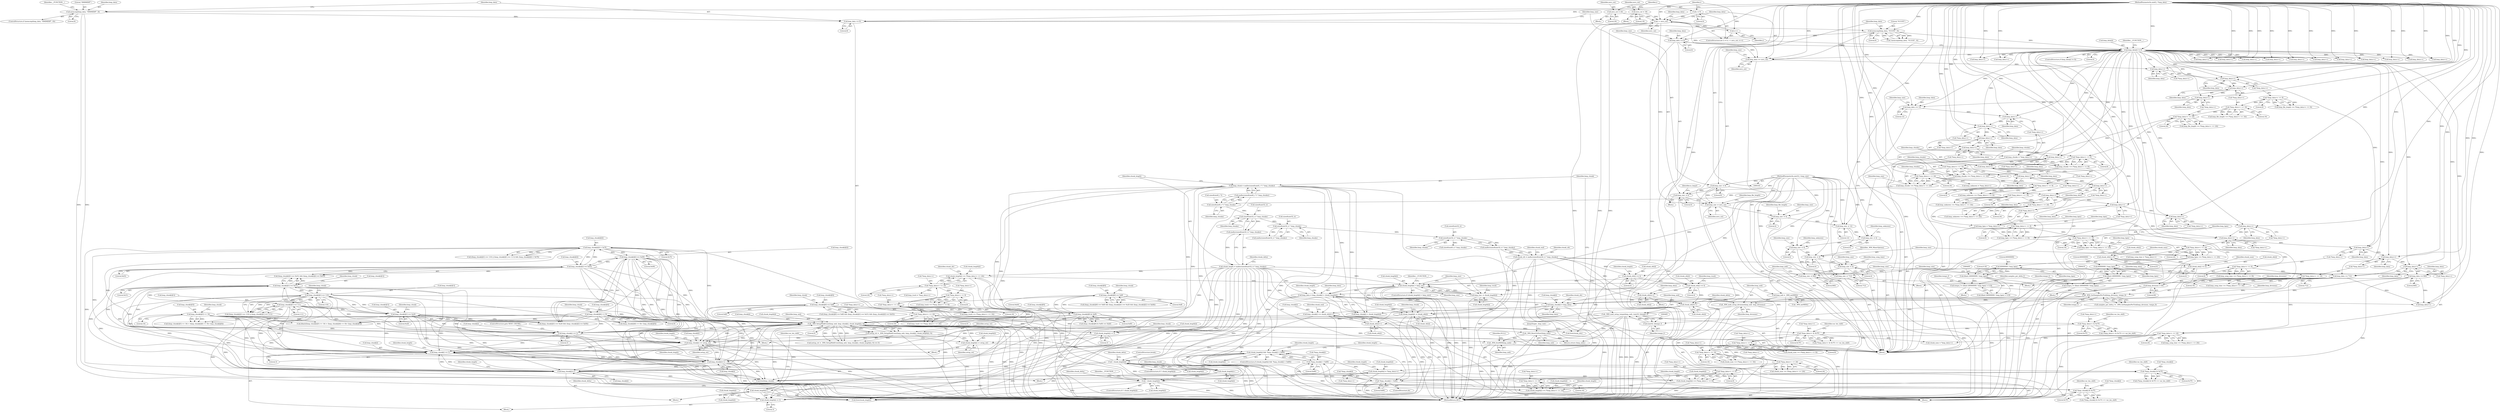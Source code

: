 digraph "0_wildmidi_660b513d99bced8783a4a5984ac2f742c74ebbdd_0@API" {
"1001283" [label="(Call,_WM_freeMDI(hmp_mdi))"];
"1001264" [label="(Call,_WM_ResetToStart(hmp_mdi))"];
"1000482" [label="(Call,_WM_midi_setup_tempo(hmp_mdi, (uint32_t)tempo_f))"];
"1000479" [label="(Call,_WM_midi_setup_divisions(hmp_mdi, hmp_divisions))"];
"1000476" [label="(Call,hmp_mdi = _WM_initMDI())"];
"1000425" [label="(Call,_WM_GetSamplesPerTick(hmp_divisions, tempo_f))"];
"1000368" [label="(Call,hmp_divisions = 60)"];
"1000416" [label="(Call,tempo_f = (float) (60000000 / hmp_bpm))"];
"1000418" [label="(Call,(float) (60000000 / hmp_bpm))"];
"1000420" [label="(Call,60000000 / hmp_bpm)"];
"1000390" [label="(Call,hmp_bpm += (*hmp_data++ << 24))"];
"1000392" [label="(Call,*hmp_data++ << 24)"];
"1000385" [label="(Call,*hmp_data++ << 16)"];
"1000378" [label="(Call,*hmp_data++ << 8)"];
"1000358" [label="(Call,*hmp_data++ << 24)"];
"1000351" [label="(Call,*hmp_data++ << 16)"];
"1000344" [label="(Call,*hmp_data++ << 8)"];
"1000329" [label="(Call,*hmp_data++ << 24)"];
"1000322" [label="(Call,*hmp_data++ << 16)"];
"1000315" [label="(Call,*hmp_data++ << 8)"];
"1000292" [label="(Call,*hmp_data++ << 24)"];
"1000285" [label="(Call,*hmp_data++ << 16)"];
"1000278" [label="(Call,*hmp_data++ << 8)"];
"1000383" [label="(Call,hmp_bpm += (*hmp_data++ << 16))"];
"1000376" [label="(Call,hmp_bpm += (*hmp_data++ << 8))"];
"1000371" [label="(Call,hmp_bpm = *hmp_data++)"];
"1000405" [label="(Call,tempo_f = (float) (60000000 / hmp_bpm) + 0.5f)"];
"1000408" [label="(Call,(float) (60000000 / hmp_bpm))"];
"1000410" [label="(Call,60000000 / hmp_bpm)"];
"1000484" [label="(Call,(uint32_t)tempo_f)"];
"1000926" [label="(Call,_WM_SetupMidiEvent(hmp_mdi, hmp_chunk[i], chunk_length[i], 0))"];
"1000898" [label="(Call,hmp_chunk[i][2] > 0x7f)"];
"1000955" [label="(Call,hmp_chunk[i][2] == 0x00)"];
"1000999" [label="(Call,hmp_chunk[i][2] == 0x03)"];
"1000487" [label="(Call,hmp_chunk = malloc(sizeof(uint8_t *) * hmp_chunks))"];
"1000489" [label="(Call,malloc(sizeof(uint8_t *) * hmp_chunks))"];
"1000490" [label="(Call,sizeof(uint8_t *) * hmp_chunks)"];
"1000327" [label="(Call,hmp_chunks += (*hmp_data++ << 24))"];
"1000320" [label="(Call,hmp_chunks += (*hmp_data++ << 16))"];
"1000313" [label="(Call,hmp_chunks += (*hmp_data++ << 8))"];
"1000308" [label="(Call,hmp_chunks = *hmp_data++)"];
"1000884" [label="(Call,hmp_chunk[i][1] == 110)"];
"1000992" [label="(Call,hmp_chunk[i][1] == 0x51)"];
"1000891" [label="(Call,hmp_chunk[i][1] == 111)"];
"1000948" [label="(Call,hmp_chunk[i][1] == 0x2f)"];
"1000906" [label="(Call,hmp_chunk[i] += 3)"];
"1000758" [label="(Call,hmp_chunk[i] += chunk_ofs[i]++)"];
"1000535" [label="(Call,hmp_chunk[i] = hmp_data)"];
"1000462" [label="(Call,hmp_data += 840)"];
"1000251" [label="(Call,hmp_data[i] != 0)"];
"1000220" [label="(Call,hmp_data += 6)"];
"1000215" [label="(Call,memcmp(hmp_data, \"013195\", 6))"];
"1000207" [label="(Call,hmp_data += 8)"];
"1000194" [label="(Call,memcmp(hmp_data, \"HMIMIDIP\", 8))"];
"1000104" [label="(MethodParameterIn,uint8_t *hmp_data)"];
"1000451" [label="(Call,hmp_data++)"];
"1000444" [label="(Call,hmp_data++)"];
"1000437" [label="(Call,hmp_data++)"];
"1000431" [label="(Call,hmp_data++)"];
"1000394" [label="(Call,hmp_data++)"];
"1000387" [label="(Call,hmp_data++)"];
"1000380" [label="(Call,hmp_data++)"];
"1000374" [label="(Call,hmp_data++)"];
"1000360" [label="(Call,hmp_data++)"];
"1000353" [label="(Call,hmp_data++)"];
"1000346" [label="(Call,hmp_data++)"];
"1000340" [label="(Call,hmp_data++)"];
"1000331" [label="(Call,hmp_data++)"];
"1000324" [label="(Call,hmp_data++)"];
"1000317" [label="(Call,hmp_data++)"];
"1000311" [label="(Call,hmp_data++)"];
"1000302" [label="(Call,hmp_data += 12)"];
"1000294" [label="(Call,hmp_data++)"];
"1000287" [label="(Call,hmp_data++)"];
"1000280" [label="(Call,hmp_data++)"];
"1000274" [label="(Call,hmp_data++)"];
"1000265" [label="(Call,hmp_data += zero_cnt)"];
"1000244" [label="(Call,i < zero_cnt)"];
"1000247" [label="(Call,i++)"];
"1000241" [label="(Call,i = 0)"];
"1000232" [label="(Call,zero_cnt = 18)"];
"1000237" [label="(Call,zero_cnt = 24)"];
"1000742" [label="(Call,hmp_data = hmp_chunk[i] + chunk_length[i])"];
"1000494" [label="(Call,chunk_length = malloc(sizeof(uint32_t) * hmp_chunks))"];
"1000496" [label="(Call,malloc(sizeof(uint32_t) * hmp_chunks))"];
"1000497" [label="(Call,sizeof(uint32_t) * hmp_chunks)"];
"1000618" [label="(Call,chunk_length[i] > hmp_size)"];
"1000603" [label="(Call,chunk_length[i] += (*hmp_data++ << 24))"];
"1000607" [label="(Call,*hmp_data++ << 24)"];
"1000598" [label="(Call,*hmp_data++ << 16)"];
"1000589" [label="(Call,*hmp_data++ << 8)"];
"1000566" [label="(Call,*hmp_data++ << 24)"];
"1000559" [label="(Call,*hmp_data++ << 16)"];
"1000552" [label="(Call,*hmp_data++ << 8)"];
"1000449" [label="(Call,*hmp_data++ << 24)"];
"1000442" [label="(Call,*hmp_data++ << 16)"];
"1000435" [label="(Call,*hmp_data++ << 8)"];
"1000720" [label="(Call,*hmp_data++ & 0x7F)"];
"1000694" [label="(Call,*hmp_data++ & 0x7F)"];
"1000657" [label="(Call,*hmp_data++ << 24)"];
"1000650" [label="(Call,*hmp_data++ << 16)"];
"1000643" [label="(Call,*hmp_data++ << 8)"];
"1000594" [label="(Call,chunk_length[i] += (*hmp_data++ << 16))"];
"1000585" [label="(Call,chunk_length[i] += (*hmp_data++ << 8))"];
"1000578" [label="(Call,chunk_length[i] = *hmp_data++)"];
"1000631" [label="(Call,hmp_size -= chunk_length[i])"];
"1000105" [label="(MethodParameterIn,uint32_t hmp_size)"];
"1000473" [label="(Call,hmp_size -= 712)"];
"1000454" [label="(Call,hmp_size -= 4)"];
"1000397" [label="(Call,hmp_size -= 4)"];
"1000363" [label="(Call,hmp_size -= 4)"];
"1000334" [label="(Call,hmp_size -= 4)"];
"1000305" [label="(Call,hmp_size -= 12)"];
"1000297" [label="(Call,hmp_size -= 4)"];
"1000268" [label="(Call,hmp_size -= zero_cnt)"];
"1000210" [label="(Call,hmp_size -= 8)"];
"1000223" [label="(Call,hmp_size -= 6)"];
"1000465" [label="(Call,hmp_size -= 840)"];
"1000470" [label="(Call,hmp_data += 712)"];
"1000762" [label="(Call,chunk_ofs[i]++)"];
"1000508" [label="(Call,chunk_ofs = malloc(sizeof(uint32_t) * hmp_chunks))"];
"1000510" [label="(Call,malloc(sizeof(uint32_t) * hmp_chunks))"];
"1000511" [label="(Call,sizeof(uint32_t) * hmp_chunks)"];
"1000504" [label="(Call,sizeof(uint32_t) * hmp_chunks)"];
"1000726" [label="(Call,chunk_ofs[i]++)"];
"1000662" [label="(Call,chunk_ofs[i] += 4)"];
"1000612" [label="(Call,chunk_ofs[i] += 4)"];
"1000571" [label="(Call,chunk_ofs[i] += 4)"];
"1000540" [label="(Call,chunk_ofs[i] = 0)"];
"1000703" [label="(Call,chunk_ofs[i]++)"];
"1001012" [label="(Call,hmp_chunk[i][3] << 16)"];
"1001100" [label="(Call,hmp_chunk[i]++)"];
"1000984" [label="(Call,hmp_chunk[i][0] == 0xff)"];
"1000940" [label="(Call,hmp_chunk[i][0] == 0xff)"];
"1000874" [label="(Call,hmp_chunk[i][0] & 0xf0)"];
"1001020" [label="(Call,hmp_chunk[i][4] << 8)"];
"1001043" [label="(Call,hmp_chunk[i] += setup_ret)"];
"1000924" [label="(Call,setup_ret = _WM_SetupMidiEvent(hmp_mdi, hmp_chunk[i], chunk_length[i], 0))"];
"1001143" [label="(Call,hmp_chunk[i]++)"];
"1000975" [label="(Call,hmp_chunk[i] += 3)"];
"1001147" [label="(Call,chunk_length[i]--)"];
"1001115" [label="(Call,! chunk_length[i])"];
"1001104" [label="(Call,chunk_length[i]--)"];
"1001076" [label="(Call,! chunk_length[i])"];
"1001062" [label="(Call,chunk_length[i] && *hmp_chunk[i] < 0x80)"];
"1001048" [label="(Call,chunk_length[i] -= setup_ret)"];
"1000911" [label="(Call,chunk_length[i] -= 3)"];
"1000970" [label="(Call,chunk_length[i] -= 3)"];
"1000751" [label="(Call,chunk_length[i] -= chunk_ofs[i])"];
"1001108" [label="(Call,*hmp_chunk[i] < 0x80)"];
"1001090" [label="(Call,*hmp_chunk[i] & 0x7F)"];
"1001136" [label="(Call,*hmp_chunk[i] & 0x7F)"];
"1001066" [label="(Call,*hmp_chunk[i] < 0x80)"];
"1000227" [label="(Identifier,is_hmp2)"];
"1000465" [label="(Call,hmp_size -= 840)"];
"1000438" [label="(Identifier,hmp_data)"];
"1001109" [label="(Call,*hmp_chunk[i])"];
"1000359" [label="(Call,*hmp_data++)"];
"1000279" [label="(Call,*hmp_data++)"];
"1000443" [label="(Call,*hmp_data++)"];
"1001116" [label="(Call,chunk_length[i])"];
"1001080" [label="(ControlStructure,break;)"];
"1001101" [label="(Call,hmp_chunk[i])"];
"1000367" [label="(Identifier,hmp_unknown)"];
"1000768" [label="(Identifier,chunk_end)"];
"1000458" [label="(Identifier,hmp_song_time)"];
"1001153" [label="(Identifier,chunk_delta)"];
"1000386" [label="(Call,*hmp_data++)"];
"1000335" [label="(Identifier,hmp_size)"];
"1000604" [label="(Call,chunk_length[i])"];
"1000442" [label="(Call,*hmp_data++ << 16)"];
"1000510" [label="(Call,malloc(sizeof(uint32_t) * hmp_chunks))"];
"1000472" [label="(Literal,712)"];
"1000302" [label="(Call,hmp_data += 12)"];
"1000962" [label="(Block,)"];
"1000548" [label="(Call,hmp_data++)"];
"1000375" [label="(Identifier,hmp_data)"];
"1000405" [label="(Call,tempo_f = (float) (60000000 / hmp_bpm) + 0.5f)"];
"1001147" [label="(Call,chunk_length[i]--)"];
"1000497" [label="(Call,sizeof(uint32_t) * hmp_chunks)"];
"1000456" [label="(Literal,4)"];
"1000880" [label="(Literal,0xf0)"];
"1001075" [label="(ControlStructure,if (! chunk_length[i]))"];
"1000325" [label="(Identifier,hmp_data)"];
"1000470" [label="(Call,hmp_data += 712)"];
"1000426" [label="(Identifier,hmp_divisions)"];
"1000743" [label="(Identifier,hmp_data)"];
"1000594" [label="(Call,chunk_length[i] += (*hmp_data++ << 16))"];
"1000339" [label="(Call,*hmp_data++)"];
"1001023" [label="(Identifier,hmp_chunk)"];
"1000984" [label="(Call,hmp_chunk[i][0] == 0xff)"];
"1000991" [label="(Call,(hmp_chunk[i][1] == 0x51) && (hmp_chunk[i][2] == 0x03))"];
"1000361" [label="(Identifier,hmp_data)"];
"1000299" [label="(Literal,4)"];
"1000906" [label="(Call,hmp_chunk[i] += 3)"];
"1001121" [label="(Identifier,__FUNCTION__)"];
"1000253" [label="(Identifier,hmp_data)"];
"1000625" [label="(Identifier,__FUNCTION__)"];
"1000433" [label="(Call,hmp_song_time += (*hmp_data++ << 8))"];
"1000975" [label="(Call,hmp_chunk[i] += 3)"];
"1000105" [label="(MethodParameterIn,uint32_t hmp_size)"];
"1000699" [label="(Identifier,var_len_shift)"];
"1001111" [label="(Identifier,hmp_chunk)"];
"1000954" [label="(Literal,0x2f)"];
"1000345" [label="(Call,*hmp_data++)"];
"1000577" [label="(Identifier,chunk_num)"];
"1000387" [label="(Call,hmp_data++)"];
"1000306" [label="(Identifier,hmp_size)"];
"1000326" [label="(Literal,16)"];
"1000242" [label="(Identifier,i)"];
"1000412" [label="(Identifier,hmp_bpm)"];
"1000396" [label="(Literal,24)"];
"1001002" [label="(Identifier,hmp_chunk)"];
"1000892" [label="(Call,hmp_chunk[i][1])"];
"1000334" [label="(Call,hmp_size -= 4)"];
"1000977" [label="(Identifier,hmp_chunk)"];
"1000928" [label="(Call,hmp_chunk[i])"];
"1001284" [label="(Identifier,hmp_mdi)"];
"1000488" [label="(Identifier,hmp_chunk)"];
"1000636" [label="(Call,hmp_track = *hmp_data++)"];
"1000455" [label="(Identifier,hmp_size)"];
"1000709" [label="(Identifier,hmp_data)"];
"1000934" [label="(Literal,0)"];
"1000435" [label="(Call,*hmp_data++ << 8)"];
"1000342" [label="(Call,hmp_unknown += (*hmp_data++ << 8))"];
"1001141" [label="(Literal,0x7F)"];
"1000979" [label="(Literal,3)"];
"1000695" [label="(Call,*hmp_data++)"];
"1000377" [label="(Identifier,hmp_bpm)"];
"1000315" [label="(Call,*hmp_data++ << 8)"];
"1000344" [label="(Call,*hmp_data++ << 8)"];
"1000882" [label="(Call,((hmp_chunk[i][1] == 110) || (hmp_chunk[i][1] == 111)) && (hmp_chunk[i][2] > 0x7f))"];
"1000266" [label="(Identifier,hmp_data)"];
"1000234" [label="(Literal,18)"];
"1000666" [label="(Literal,4)"];
"1000407" [label="(Call,(float) (60000000 / hmp_bpm) + 0.5f)"];
"1001283" [label="(Call,_WM_freeMDI(hmp_mdi))"];
"1001026" [label="(Literal,8)"];
"1000494" [label="(Call,chunk_length = malloc(sizeof(uint32_t) * hmp_chunks))"];
"1000490" [label="(Call,sizeof(uint8_t *) * hmp_chunks)"];
"1000346" [label="(Call,hmp_data++)"];
"1000196" [label="(Literal,\"HMIMIDIP\")"];
"1000502" [label="(Identifier,chunk_delta)"];
"1000607" [label="(Call,*hmp_data++ << 24)"];
"1000293" [label="(Call,*hmp_data++)"];
"1000617" [label="(ControlStructure,if (chunk_length[i] > hmp_size))"];
"1000467" [label="(Literal,840)"];
"1000394" [label="(Call,hmp_data++)"];
"1001078" [label="(Identifier,chunk_length)"];
"1000193" [label="(ControlStructure,if (memcmp(hmp_data, \"HMIMIDIP\", 8)))"];
"1000471" [label="(Identifier,hmp_data)"];
"1000378" [label="(Call,*hmp_data++ << 8)"];
"1000599" [label="(Call,*hmp_data++)"];
"1000696" [label="(Call,hmp_data++)"];
"1000598" [label="(Call,*hmp_data++ << 16)"];
"1001089" [label="(Call,(*hmp_chunk[i] & 0x7F) << var_len_shift)"];
"1000321" [label="(Identifier,hmp_chunks)"];
"1000454" [label="(Call,hmp_size -= 4)"];
"1000218" [label="(Literal,6)"];
"1000469" [label="(Block,)"];
"1000210" [label="(Call,hmp_size -= 8)"];
"1001143" [label="(Call,hmp_chunk[i]++)"];
"1000897" [label="(Literal,111)"];
"1000648" [label="(Call,hmp_track += (*hmp_data++ << 16))"];
"1000354" [label="(Identifier,hmp_data)"];
"1000980" [label="(ControlStructure,goto NEXT_CHUNK;)"];
"1000622" [label="(Identifier,hmp_size)"];
"1001043" [label="(Call,hmp_chunk[i] += setup_ret)"];
"1000311" [label="(Call,hmp_data++)"];
"1000618" [label="(Call,chunk_length[i] > hmp_size)"];
"1000397" [label="(Call,hmp_size -= 4)"];
"1001005" [label="(Literal,0x03)"];
"1000236" [label="(Block,)"];
"1000947" [label="(Call,(hmp_chunk[i][1] == 0x2f) && (hmp_chunk[i][2] == 0x00))"];
"1000106" [label="(Block,)"];
"1000616" [label="(Literal,4)"];
"1000425" [label="(Call,_WM_GetSamplesPerTick(hmp_divisions, tempo_f))"];
"1001076" [label="(Call,! chunk_length[i])"];
"1000556" [label="(Literal,8)"];
"1000243" [label="(Literal,0)"];
"1000317" [label="(Call,hmp_data++)"];
"1000353" [label="(Call,hmp_data++)"];
"1000462" [label="(Call,hmp_data += 840)"];
"1000224" [label="(Identifier,hmp_size)"];
"1001100" [label="(Call,hmp_chunk[i]++)"];
"1001267" [label="(Call,free(hmp_chunk))"];
"1000275" [label="(Identifier,hmp_data)"];
"1000491" [label="(Call,sizeof(uint8_t *))"];
"1000926" [label="(Call,_WM_SetupMidiEvent(hmp_mdi, hmp_chunk[i], chunk_length[i], 0))"];
"1000651" [label="(Call,*hmp_data++)"];
"1000727" [label="(Call,chunk_ofs[i])"];
"1000420" [label="(Call,60000000 / hmp_bpm)"];
"1001052" [label="(Identifier,setup_ret)"];
"1000463" [label="(Identifier,hmp_data)"];
"1000406" [label="(Identifier,tempo_f)"];
"1000931" [label="(Call,chunk_length[i])"];
"1000663" [label="(Call,chunk_ofs[i])"];
"1000484" [label="(Call,(uint32_t)tempo_f)"];
"1000552" [label="(Call,*hmp_data++ << 8)"];
"1000567" [label="(Call,*hmp_data++)"];
"1000958" [label="(Identifier,hmp_chunk)"];
"1001286" [label="(Identifier,NULL)"];
"1000250" [label="(ControlStructure,if (hmp_data[i] != 0))"];
"1000272" [label="(Identifier,hmp_file_length)"];
"1001144" [label="(Call,hmp_chunk[i])"];
"1000704" [label="(Call,chunk_ofs[i])"];
"1000301" [label="(Identifier,hmp_file_length)"];
"1000473" [label="(Call,hmp_size -= 712)"];
"1000362" [label="(Literal,24)"];
"1000612" [label="(Call,chunk_ofs[i] += 4)"];
"1000246" [label="(Identifier,zero_cnt)"];
"1000404" [label="(Block,)"];
"1000322" [label="(Call,*hmp_data++ << 16)"];
"1000570" [label="(Literal,24)"];
"1001266" [label="(JumpTarget,_hmp_end:)"];
"1000258" [label="(Identifier,__FUNCTION__)"];
"1000330" [label="(Call,*hmp_data++)"];
"1000496" [label="(Call,malloc(sizeof(uint32_t) * hmp_chunks))"];
"1000194" [label="(Call,memcmp(hmp_data, \"HMIMIDIP\", 8))"];
"1000541" [label="(Call,chunk_ofs[i])"];
"1001019" [label="(Call,(hmp_chunk[i][4] << 8)+ hmp_chunk[i][5])"];
"1000542" [label="(Identifier,chunk_ofs)"];
"1000983" [label="(Call,(hmp_chunk[i][0] == 0xff) && (hmp_chunk[i][1] == 0x51) && (hmp_chunk[i][2] == 0x03))"];
"1001066" [label="(Call,*hmp_chunk[i] < 0x80)"];
"1000939" [label="(Call,(hmp_chunk[i][0] == 0xff) && (hmp_chunk[i][1] == 0x2f) && (hmp_chunk[i][2] == 0x00))"];
"1001106" [label="(Identifier,chunk_length)"];
"1001021" [label="(Call,hmp_chunk[i][4])"];
"1000415" [label="(Block,)"];
"1000550" [label="(Call,chunk_num += (*hmp_data++ << 8))"];
"1000384" [label="(Identifier,hmp_bpm)"];
"1000352" [label="(Call,*hmp_data++)"];
"1000733" [label="(Identifier,chunk_delta)"];
"1000282" [label="(Literal,8)"];
"1000904" [label="(Literal,0x7f)"];
"1000883" [label="(Call,(hmp_chunk[i][1] == 110) || (hmp_chunk[i][1] == 111))"];
"1000303" [label="(Identifier,hmp_data)"];
"1000232" [label="(Call,zero_cnt = 18)"];
"1000946" [label="(Literal,0xff)"];
"1001047" [label="(Identifier,setup_ret)"];
"1000561" [label="(Call,hmp_data++)"];
"1000427" [label="(Identifier,tempo_f)"];
"1000907" [label="(Call,hmp_chunk[i])"];
"1000451" [label="(Call,hmp_data++)"];
"1000444" [label="(Call,hmp_data++)"];
"1000104" [label="(MethodParameterIn,uint8_t *hmp_data)"];
"1000655" [label="(Call,hmp_track += (*hmp_data++ << 24))"];
"1000440" [label="(Call,hmp_song_time += (*hmp_data++ << 16))"];
"1000613" [label="(Call,chunk_ofs[i])"];
"1000535" [label="(Call,hmp_chunk[i] = hmp_data)"];
"1000995" [label="(Identifier,hmp_chunk)"];
"1000719" [label="(Call,(*hmp_data++ & 0x7F) << var_len_shift)"];
"1000641" [label="(Call,hmp_track += (*hmp_data++ << 8))"];
"1000383" [label="(Call,hmp_bpm += (*hmp_data++ << 16))"];
"1000195" [label="(Identifier,hmp_data)"];
"1000557" [label="(Call,chunk_num += (*hmp_data++ << 16))"];
"1000644" [label="(Call,*hmp_data++)"];
"1000489" [label="(Call,malloc(sizeof(uint8_t *) * hmp_chunks))"];
"1000211" [label="(Identifier,hmp_size)"];
"1000587" [label="(Identifier,chunk_length)"];
"1000318" [label="(Identifier,hmp_data)"];
"1000363" [label="(Call,hmp_size -= 4)"];
"1000762" [label="(Call,chunk_ofs[i]++)"];
"1000658" [label="(Call,*hmp_data++)"];
"1000614" [label="(Identifier,chunk_ofs)"];
"1000546" [label="(Identifier,chunk_num)"];
"1000351" [label="(Call,*hmp_data++ << 16)"];
"1000654" [label="(Literal,16)"];
"1000516" [label="(Identifier,chunk_end)"];
"1000223" [label="(Call,hmp_size -= 6)"];
"1000917" [label="(Block,)"];
"1000725" [label="(Identifier,var_len_shift)"];
"1001108" [label="(Call,*hmp_chunk[i] < 0x80)"];
"1000563" [label="(Literal,16)"];
"1000940" [label="(Call,hmp_chunk[i][0] == 0xff)"];
"1000591" [label="(Call,hmp_data++)"];
"1000512" [label="(Call,sizeof(uint32_t))"];
"1000207" [label="(Call,hmp_data += 8)"];
"1000759" [label="(Call,hmp_chunk[i])"];
"1001281" [label="(Return,return (hmp_mdi);)"];
"1000255" [label="(Literal,0)"];
"1001000" [label="(Call,hmp_chunk[i][2])"];
"1000338" [label="(Identifier,hmp_unknown)"];
"1000464" [label="(Literal,840)"];
"1000239" [label="(Literal,24)"];
"1000477" [label="(Identifier,hmp_mdi)"];
"1000575" [label="(Literal,4)"];
"1000589" [label="(Call,*hmp_data++ << 8)"];
"1000389" [label="(Literal,16)"];
"1000608" [label="(Call,*hmp_data++)"];
"1000724" [label="(Literal,0x7F)"];
"1000925" [label="(Identifier,setup_ret)"];
"1000390" [label="(Call,hmp_bpm += (*hmp_data++ << 24))"];
"1001117" [label="(Identifier,chunk_length)"];
"1000296" [label="(Literal,24)"];
"1000251" [label="(Call,hmp_data[i] != 0)"];
"1000508" [label="(Call,chunk_ofs = malloc(sizeof(uint32_t) * hmp_chunks))"];
"1000408" [label="(Call,(float) (60000000 / hmp_bpm))"];
"1000402" [label="(Identifier,_WM_MixerOptions)"];
"1000559" [label="(Call,*hmp_data++ << 16)"];
"1000566" [label="(Call,*hmp_data++ << 24)"];
"1000466" [label="(Identifier,hmp_size)"];
"1000413" [label="(Literal,0.5f)"];
"1000215" [label="(Call,memcmp(hmp_data, \"013195\", 6))"];
"1000915" [label="(Literal,3)"];
"1000763" [label="(Call,chunk_ofs[i])"];
"1000331" [label="(Call,hmp_data++)"];
"1000698" [label="(Literal,0x7F)"];
"1001142" [label="(Identifier,var_len_shift)"];
"1000340" [label="(Call,hmp_data++)"];
"1000504" [label="(Call,sizeof(uint32_t) * hmp_chunks)"];
"1000631" [label="(Call,hmp_size -= chunk_length[i])"];
"1000398" [label="(Identifier,hmp_size)"];
"1000307" [label="(Literal,12)"];
"1001049" [label="(Call,chunk_length[i])"];
"1000481" [label="(Identifier,hmp_divisions)"];
"1000637" [label="(Identifier,hmp_track)"];
"1000274" [label="(Call,hmp_data++)"];
"1000310" [label="(Call,*hmp_data++)"];
"1001105" [label="(Call,chunk_length[i])"];
"1000910" [label="(Literal,3)"];
"1000241" [label="(Call,i = 0)"];
"1000388" [label="(Identifier,hmp_data)"];
"1000870" [label="(Block,)"];
"1001013" [label="(Call,hmp_chunk[i][3])"];
"1000668" [label="(Identifier,hmp_track)"];
"1000645" [label="(Call,hmp_data++)"];
"1000544" [label="(Literal,0)"];
"1000507" [label="(Identifier,hmp_chunks)"];
"1000536" [label="(Call,hmp_chunk[i])"];
"1000760" [label="(Identifier,hmp_chunk)"];
"1001129" [label="(Identifier,chunk_delta)"];
"1001269" [label="(Call,free(chunk_length))"];
"1000970" [label="(Call,chunk_length[i] -= 3)"];
"1000956" [label="(Call,hmp_chunk[i][2])"];
"1001264" [label="(Call,_WM_ResetToStart(hmp_mdi))"];
"1000364" [label="(Identifier,hmp_size)"];
"1000875" [label="(Call,hmp_chunk[i][0])"];
"1001149" [label="(Identifier,chunk_length)"];
"1000428" [label="(Call,hmp_song_time = *hmp_data++)"];
"1000927" [label="(Identifier,hmp_mdi)"];
"1000432" [label="(Identifier,hmp_data)"];
"1000332" [label="(Identifier,hmp_data)"];
"1001104" [label="(Call,chunk_length[i]--)"];
"1000553" [label="(Call,*hmp_data++)"];
"1000873" [label="(Call,(hmp_chunk[i][0] & 0xf0) == 0xb0)"];
"1000371" [label="(Call,hmp_bpm = *hmp_data++)"];
"1000961" [label="(Literal,0x00)"];
"1001148" [label="(Call,chunk_length[i])"];
"1000268" [label="(Call,hmp_size -= zero_cnt)"];
"1000225" [label="(Literal,6)"];
"1000308" [label="(Call,hmp_chunks = *hmp_data++)"];
"1000222" [label="(Literal,6)"];
"1000935" [label="(Literal,0)"];
"1000751" [label="(Call,chunk_length[i] -= chunk_ofs[i])"];
"1001287" [label="(MethodReturn,RET)"];
"1000596" [label="(Identifier,chunk_length)"];
"1000752" [label="(Call,chunk_length[i])"];
"1000336" [label="(Literal,4)"];
"1000329" [label="(Call,*hmp_data++ << 24)"];
"1000480" [label="(Identifier,hmp_mdi)"];
"1000324" [label="(Call,hmp_data++)"];
"1000568" [label="(Call,hmp_data++)"];
"1000424" [label="(Identifier,samples_per_delta_f)"];
"1000884" [label="(Call,hmp_chunk[i][1] == 110)"];
"1000632" [label="(Identifier,hmp_size)"];
"1000333" [label="(Literal,24)"];
"1000726" [label="(Call,chunk_ofs[i]++)"];
"1000595" [label="(Call,chunk_length[i])"];
"1000755" [label="(Call,chunk_ofs[i])"];
"1001062" [label="(Call,chunk_length[i] && *hmp_chunk[i] < 0x80)"];
"1000554" [label="(Call,hmp_data++)"];
"1000659" [label="(Call,hmp_data++)"];
"1000376" [label="(Call,hmp_bpm += (*hmp_data++ << 8))"];
"1000382" [label="(Literal,8)"];
"1000742" [label="(Call,hmp_data = hmp_chunk[i] + chunk_length[i])"];
"1000437" [label="(Call,hmp_data++)"];
"1000511" [label="(Call,sizeof(uint32_t) * hmp_chunks)"];
"1001137" [label="(Call,*hmp_chunk[i])"];
"1001054" [label="(Identifier,var_len_shift)"];
"1000393" [label="(Call,*hmp_data++)"];
"1000474" [label="(Identifier,hmp_size)"];
"1000643" [label="(Call,*hmp_data++ << 8)"];
"1000971" [label="(Call,chunk_length[i])"];
"1000379" [label="(Call,*hmp_data++)"];
"1000476" [label="(Call,hmp_mdi = _WM_initMDI())"];
"1000285" [label="(Call,*hmp_data++ << 16)"];
"1000585" [label="(Call,chunk_length[i] += (*hmp_data++ << 8))"];
"1001083" [label="(Identifier,chunk_delta)"];
"1000411" [label="(Literal,60000000)"];
"1000583" [label="(Call,hmp_data++)"];
"1000447" [label="(Call,hmp_song_time += (*hmp_data++ << 24))"];
"1001091" [label="(Call,*hmp_chunk[i])"];
"1000269" [label="(Identifier,hmp_size)"];
"1000240" [label="(ControlStructure,for (i = 0; i < zero_cnt; i++))"];
"1000949" [label="(Call,hmp_chunk[i][1])"];
"1000197" [label="(Literal,8)"];
"1000475" [label="(Literal,712)"];
"1000478" [label="(Call,_WM_initMDI())"];
"1000431" [label="(Call,hmp_data++)"];
"1000290" [label="(Call,hmp_file_length += (*hmp_data++ << 24))"];
"1000650" [label="(Call,*hmp_data++ << 16)"];
"1000518" [label="(Call,sizeof(uint8_t) * hmp_chunks)"];
"1001071" [label="(Literal,0x80)"];
"1000479" [label="(Call,_WM_midi_setup_divisions(hmp_mdi, hmp_divisions))"];
"1000349" [label="(Call,hmp_unknown += (*hmp_data++ << 16))"];
"1000238" [label="(Identifier,zero_cnt)"];
"1000661" [label="(Literal,24)"];
"1000304" [label="(Literal,12)"];
"1001115" [label="(Call,! chunk_length[i])"];
"1000545" [label="(Call,chunk_num = *hmp_data++)"];
"1000365" [label="(Literal,4)"];
"1000495" [label="(Identifier,chunk_length)"];
"1000602" [label="(Literal,16)"];
"1000874" [label="(Call,hmp_chunk[i][0] & 0xf0)"];
"1000684" [label="(Block,)"];
"1000320" [label="(Call,hmp_chunks += (*hmp_data++ << 16))"];
"1001090" [label="(Call,*hmp_chunk[i] & 0x7F)"];
"1000294" [label="(Call,hmp_data++)"];
"1000753" [label="(Identifier,chunk_length)"];
"1000288" [label="(Identifier,hmp_data)"];
"1000289" [label="(Literal,16)"];
"1000372" [label="(Identifier,hmp_bpm)"];
"1000220" [label="(Call,hmp_data += 6)"];
"1000313" [label="(Call,hmp_chunks += (*hmp_data++ << 8))"];
"1000368" [label="(Call,hmp_divisions = 60)"];
"1000905" [label="(Block,)"];
"1000941" [label="(Call,hmp_chunk[i][0])"];
"1000911" [label="(Call,chunk_length[i] -= 3)"];
"1000453" [label="(Literal,24)"];
"1000214" [label="(Call,!memcmp(hmp_data, \"013195\", 6))"];
"1001018" [label="(Literal,16)"];
"1000328" [label="(Identifier,hmp_chunks)"];
"1000487" [label="(Call,hmp_chunk = malloc(sizeof(uint8_t *) * hmp_chunks))"];
"1000593" [label="(Literal,8)"];
"1001095" [label="(Literal,0x7F)"];
"1000273" [label="(Call,*hmp_data++)"];
"1000358" [label="(Call,*hmp_data++ << 24)"];
"1000221" [label="(Identifier,hmp_data)"];
"1000898" [label="(Call,hmp_chunk[i][2] > 0x7f)"];
"1000894" [label="(Identifier,hmp_chunk)"];
"1001020" [label="(Call,hmp_chunk[i][4] << 8)"];
"1000430" [label="(Call,*hmp_data++)"];
"1001136" [label="(Call,*hmp_chunk[i] & 0x7F)"];
"1000720" [label="(Call,*hmp_data++ & 0x7F)"];
"1000360" [label="(Call,hmp_data++)"];
"1000278" [label="(Call,*hmp_data++ << 8)"];
"1000652" [label="(Call,hmp_data++)"];
"1000657" [label="(Call,*hmp_data++ << 24)"];
"1000283" [label="(Call,hmp_file_length += (*hmp_data++ << 16))"];
"1000890" [label="(Literal,110)"];
"1000385" [label="(Call,*hmp_data++ << 16)"];
"1000694" [label="(Call,*hmp_data++ & 0x7F)"];
"1000600" [label="(Call,hmp_data++)"];
"1000744" [label="(Call,hmp_chunk[i] + chunk_length[i])"];
"1000722" [label="(Call,hmp_data++)"];
"1000252" [label="(Call,hmp_data[i])"];
"1000416" [label="(Call,tempo_f = (float) (60000000 / hmp_bpm))"];
"1000881" [label="(Literal,0xb0)"];
"1000693" [label="(Call,(*hmp_data++ & 0x7F) << var_len_shift)"];
"1000399" [label="(Literal,4)"];
"1000503" [label="(Call,malloc(sizeof(uint32_t) * hmp_chunks))"];
"1000417" [label="(Identifier,tempo_f)"];
"1000369" [label="(Identifier,hmp_divisions)"];
"1000948" [label="(Call,hmp_chunk[i][1] == 0x2f)"];
"1000609" [label="(Call,hmp_data++)"];
"1000498" [label="(Call,sizeof(uint32_t))"];
"1000233" [label="(Identifier,zero_cnt)"];
"1000974" [label="(Literal,3)"];
"1000298" [label="(Identifier,hmp_size)"];
"1000312" [label="(Identifier,hmp_data)"];
"1000450" [label="(Call,*hmp_data++)"];
"1000297" [label="(Call,hmp_size -= 4)"];
"1001073" [label="(ControlStructure,do)"];
"1001273" [label="(Call,free(chunk_ofs))"];
"1000355" [label="(Literal,16)"];
"1001029" [label="(Identifier,hmp_chunk)"];
"1000486" [label="(Identifier,tempo_f)"];
"1000316" [label="(Call,*hmp_data++)"];
"1000270" [label="(Identifier,zero_cnt)"];
"1000423" [label="(Call,samples_per_delta_f = _WM_GetSamplesPerTick(hmp_divisions, tempo_f))"];
"1000662" [label="(Call,chunk_ofs[i] += 4)"];
"1001074" [label="(Block,)"];
"1000209" [label="(Literal,8)"];
"1000560" [label="(Call,*hmp_data++)"];
"1000564" [label="(Call,chunk_num += (*hmp_data++ << 24))"];
"1000265" [label="(Call,hmp_data += zero_cnt)"];
"1001135" [label="(Call,(*hmp_chunk[i] & 0x7F) << var_len_shift)"];
"1000885" [label="(Call,hmp_chunk[i][1])"];
"1000912" [label="(Call,chunk_length[i])"];
"1000286" [label="(Call,*hmp_data++)"];
"1000381" [label="(Identifier,hmp_data)"];
"1000212" [label="(Literal,8)"];
"1000439" [label="(Literal,8)"];
"1000505" [label="(Call,sizeof(uint32_t))"];
"1000999" [label="(Call,hmp_chunk[i][2] == 0x03)"];
"1000217" [label="(Literal,\"013195\")"];
"1000418" [label="(Call,(float) (60000000 / hmp_bpm))"];
"1000327" [label="(Call,hmp_chunks += (*hmp_data++ << 24))"];
"1000899" [label="(Call,hmp_chunk[i][2])"];
"1000392" [label="(Call,*hmp_data++ << 24)"];
"1000341" [label="(Identifier,hmp_data)"];
"1000410" [label="(Call,60000000 / hmp_bpm)"];
"1000500" [label="(Identifier,hmp_chunks)"];
"1000571" [label="(Call,chunk_ofs[i] += 4)"];
"1001009" [label="(Call,(float)((hmp_chunk[i][3] << 16) + (hmp_chunk[i][4] << 8)+ hmp_chunk[i][5]))"];
"1000579" [label="(Call,chunk_length[i])"];
"1000721" [label="(Call,*hmp_data++)"];
"1000323" [label="(Call,*hmp_data++)"];
"1000245" [label="(Identifier,i)"];
"1000446" [label="(Literal,16)"];
"1001011" [label="(Call,(hmp_chunk[i][3] << 16) + (hmp_chunk[i][4] << 8)+ hmp_chunk[i][5])"];
"1001113" [label="(Literal,0x80)"];
"1000287" [label="(Call,hmp_data++)"];
"1000305" [label="(Call,hmp_size -= 12)"];
"1000216" [label="(Identifier,hmp_data)"];
"1000586" [label="(Call,chunk_length[i])"];
"1000582" [label="(Call,*hmp_data++)"];
"1000540" [label="(Call,chunk_ofs[i] = 0)"];
"1000493" [label="(Identifier,hmp_chunks)"];
"1000985" [label="(Call,hmp_chunk[i][0])"];
"1001063" [label="(Call,chunk_length[i])"];
"1000951" [label="(Identifier,hmp_chunk)"];
"1000452" [label="(Identifier,hmp_data)"];
"1000267" [label="(Identifier,zero_cnt)"];
"1000758" [label="(Call,hmp_chunk[i] += chunk_ofs[i]++)"];
"1000461" [label="(Block,)"];
"1000891" [label="(Call,hmp_chunk[i][1] == 111)"];
"1000200" [label="(Identifier,__FUNCTION__)"];
"1000309" [label="(Identifier,hmp_chunks)"];
"1000314" [label="(Identifier,hmp_chunks)"];
"1001114" [label="(ControlStructure,if (! chunk_length[i]))"];
"1000380" [label="(Call,hmp_data++)"];
"1001061" [label="(ControlStructure,if (chunk_length[i] && *hmp_chunk[i] < 0x80))"];
"1000337" [label="(Call,hmp_unknown = *hmp_data++)"];
"1000998" [label="(Literal,0x51)"];
"1000292" [label="(Call,*hmp_data++ << 24)"];
"1000534" [label="(Block,)"];
"1000647" [label="(Literal,8)"];
"1000620" [label="(Identifier,chunk_length)"];
"1000248" [label="(Identifier,i)"];
"1000374" [label="(Call,hmp_data++)"];
"1000244" [label="(Call,i < zero_cnt)"];
"1001265" [label="(Identifier,hmp_mdi)"];
"1001012" [label="(Call,hmp_chunk[i][3] << 16)"];
"1000619" [label="(Call,chunk_length[i])"];
"1001067" [label="(Call,*hmp_chunk[i])"];
"1000639" [label="(Call,hmp_data++)"];
"1001096" [label="(Identifier,var_len_shift)"];
"1000483" [label="(Identifier,hmp_mdi)"];
"1000976" [label="(Call,hmp_chunk[i])"];
"1000539" [label="(Identifier,hmp_data)"];
"1000445" [label="(Identifier,hmp_data)"];
"1000990" [label="(Literal,0xff)"];
"1000633" [label="(Call,chunk_length[i])"];
"1000572" [label="(Call,chunk_ofs[i])"];
"1000449" [label="(Call,*hmp_data++ << 24)"];
"1000590" [label="(Call,*hmp_data++)"];
"1000276" [label="(Call,hmp_file_length += (*hmp_data++ << 8))"];
"1000391" [label="(Identifier,hmp_bpm)"];
"1000347" [label="(Identifier,hmp_data)"];
"1000603" [label="(Call,chunk_length[i] += (*hmp_data++ << 24))"];
"1000605" [label="(Identifier,chunk_length)"];
"1000992" [label="(Call,hmp_chunk[i][1] == 0x51)"];
"1001044" [label="(Call,hmp_chunk[i])"];
"1000280" [label="(Call,hmp_data++)"];
"1000348" [label="(Literal,8)"];
"1000923" [label="(Call,(setup_ret = _WM_SetupMidiEvent(hmp_mdi, hmp_chunk[i], chunk_length[i], 0)) == 0)"];
"1000703" [label="(Call,chunk_ofs[i]++)"];
"1000436" [label="(Call,*hmp_data++)"];
"1000993" [label="(Call,hmp_chunk[i][1])"];
"1000295" [label="(Identifier,hmp_data)"];
"1000509" [label="(Identifier,chunk_ofs)"];
"1000924" [label="(Call,setup_ret = _WM_SetupMidiEvent(hmp_mdi, hmp_chunk[i], chunk_length[i], 0))"];
"1000247" [label="(Call,i++)"];
"1000578" [label="(Call,chunk_length[i] = *hmp_data++)"];
"1000514" [label="(Identifier,hmp_chunks)"];
"1000219" [label="(Block,)"];
"1001048" [label="(Call,chunk_length[i] -= setup_ret)"];
"1000395" [label="(Identifier,hmp_data)"];
"1000281" [label="(Identifier,hmp_data)"];
"1000955" [label="(Call,hmp_chunk[i][2] == 0x00)"];
"1000611" [label="(Literal,24)"];
"1000370" [label="(Literal,60)"];
"1001050" [label="(Identifier,chunk_length)"];
"1000356" [label="(Call,hmp_unknown += (*hmp_data++ << 24))"];
"1001077" [label="(Call,chunk_length[i])"];
"1000231" [label="(Block,)"];
"1000373" [label="(Call,*hmp_data++)"];
"1000237" [label="(Call,zero_cnt = 24)"];
"1000319" [label="(Literal,8)"];
"1000482" [label="(Call,_WM_midi_setup_tempo(hmp_mdi, (uint32_t)tempo_f))"];
"1000913" [label="(Identifier,chunk_length)"];
"1000421" [label="(Literal,60000000)"];
"1000422" [label="(Identifier,hmp_bpm)"];
"1000208" [label="(Identifier,hmp_data)"];
"1001283" -> "1000106"  [label="AST: "];
"1001283" -> "1001284"  [label="CFG: "];
"1001284" -> "1001283"  [label="AST: "];
"1001286" -> "1001283"  [label="CFG: "];
"1001283" -> "1001287"  [label="DDG: "];
"1001283" -> "1001287"  [label="DDG: "];
"1001264" -> "1001283"  [label="DDG: "];
"1000482" -> "1001283"  [label="DDG: "];
"1000926" -> "1001283"  [label="DDG: "];
"1001264" -> "1000106"  [label="AST: "];
"1001264" -> "1001265"  [label="CFG: "];
"1001265" -> "1001264"  [label="AST: "];
"1001266" -> "1001264"  [label="CFG: "];
"1001264" -> "1001287"  [label="DDG: "];
"1001264" -> "1001287"  [label="DDG: "];
"1000482" -> "1001264"  [label="DDG: "];
"1000926" -> "1001264"  [label="DDG: "];
"1001264" -> "1001281"  [label="DDG: "];
"1000482" -> "1000106"  [label="AST: "];
"1000482" -> "1000484"  [label="CFG: "];
"1000483" -> "1000482"  [label="AST: "];
"1000484" -> "1000482"  [label="AST: "];
"1000488" -> "1000482"  [label="CFG: "];
"1000482" -> "1001287"  [label="DDG: "];
"1000482" -> "1001287"  [label="DDG: "];
"1000482" -> "1001287"  [label="DDG: "];
"1000479" -> "1000482"  [label="DDG: "];
"1000484" -> "1000482"  [label="DDG: "];
"1000482" -> "1000926"  [label="DDG: "];
"1000482" -> "1001281"  [label="DDG: "];
"1000479" -> "1000106"  [label="AST: "];
"1000479" -> "1000481"  [label="CFG: "];
"1000480" -> "1000479"  [label="AST: "];
"1000481" -> "1000479"  [label="AST: "];
"1000483" -> "1000479"  [label="CFG: "];
"1000479" -> "1001287"  [label="DDG: "];
"1000479" -> "1001287"  [label="DDG: "];
"1000476" -> "1000479"  [label="DDG: "];
"1000425" -> "1000479"  [label="DDG: "];
"1000476" -> "1000106"  [label="AST: "];
"1000476" -> "1000478"  [label="CFG: "];
"1000477" -> "1000476"  [label="AST: "];
"1000478" -> "1000476"  [label="AST: "];
"1000480" -> "1000476"  [label="CFG: "];
"1000476" -> "1001287"  [label="DDG: "];
"1000425" -> "1000423"  [label="AST: "];
"1000425" -> "1000427"  [label="CFG: "];
"1000426" -> "1000425"  [label="AST: "];
"1000427" -> "1000425"  [label="AST: "];
"1000423" -> "1000425"  [label="CFG: "];
"1000425" -> "1000423"  [label="DDG: "];
"1000425" -> "1000423"  [label="DDG: "];
"1000368" -> "1000425"  [label="DDG: "];
"1000416" -> "1000425"  [label="DDG: "];
"1000405" -> "1000425"  [label="DDG: "];
"1000425" -> "1000484"  [label="DDG: "];
"1000368" -> "1000106"  [label="AST: "];
"1000368" -> "1000370"  [label="CFG: "];
"1000369" -> "1000368"  [label="AST: "];
"1000370" -> "1000368"  [label="AST: "];
"1000372" -> "1000368"  [label="CFG: "];
"1000416" -> "1000415"  [label="AST: "];
"1000416" -> "1000418"  [label="CFG: "];
"1000417" -> "1000416"  [label="AST: "];
"1000418" -> "1000416"  [label="AST: "];
"1000424" -> "1000416"  [label="CFG: "];
"1000416" -> "1001287"  [label="DDG: "];
"1000418" -> "1000416"  [label="DDG: "];
"1000418" -> "1000420"  [label="CFG: "];
"1000419" -> "1000418"  [label="AST: "];
"1000420" -> "1000418"  [label="AST: "];
"1000418" -> "1001287"  [label="DDG: "];
"1000420" -> "1000418"  [label="DDG: "];
"1000420" -> "1000418"  [label="DDG: "];
"1000420" -> "1000422"  [label="CFG: "];
"1000421" -> "1000420"  [label="AST: "];
"1000422" -> "1000420"  [label="AST: "];
"1000420" -> "1001287"  [label="DDG: "];
"1000390" -> "1000420"  [label="DDG: "];
"1000390" -> "1000106"  [label="AST: "];
"1000390" -> "1000392"  [label="CFG: "];
"1000391" -> "1000390"  [label="AST: "];
"1000392" -> "1000390"  [label="AST: "];
"1000398" -> "1000390"  [label="CFG: "];
"1000392" -> "1000390"  [label="DDG: "];
"1000392" -> "1000390"  [label="DDG: "];
"1000383" -> "1000390"  [label="DDG: "];
"1000390" -> "1000410"  [label="DDG: "];
"1000392" -> "1000396"  [label="CFG: "];
"1000393" -> "1000392"  [label="AST: "];
"1000396" -> "1000392"  [label="AST: "];
"1000385" -> "1000392"  [label="DDG: "];
"1000392" -> "1000428"  [label="DDG: "];
"1000392" -> "1000435"  [label="DDG: "];
"1000385" -> "1000383"  [label="AST: "];
"1000385" -> "1000389"  [label="CFG: "];
"1000386" -> "1000385"  [label="AST: "];
"1000389" -> "1000385"  [label="AST: "];
"1000383" -> "1000385"  [label="CFG: "];
"1000385" -> "1000383"  [label="DDG: "];
"1000385" -> "1000383"  [label="DDG: "];
"1000378" -> "1000385"  [label="DDG: "];
"1000378" -> "1000376"  [label="AST: "];
"1000378" -> "1000382"  [label="CFG: "];
"1000379" -> "1000378"  [label="AST: "];
"1000382" -> "1000378"  [label="AST: "];
"1000376" -> "1000378"  [label="CFG: "];
"1000378" -> "1000376"  [label="DDG: "];
"1000378" -> "1000376"  [label="DDG: "];
"1000358" -> "1000378"  [label="DDG: "];
"1000358" -> "1000356"  [label="AST: "];
"1000358" -> "1000362"  [label="CFG: "];
"1000359" -> "1000358"  [label="AST: "];
"1000362" -> "1000358"  [label="AST: "];
"1000356" -> "1000358"  [label="CFG: "];
"1000358" -> "1000356"  [label="DDG: "];
"1000358" -> "1000356"  [label="DDG: "];
"1000351" -> "1000358"  [label="DDG: "];
"1000358" -> "1000371"  [label="DDG: "];
"1000351" -> "1000349"  [label="AST: "];
"1000351" -> "1000355"  [label="CFG: "];
"1000352" -> "1000351"  [label="AST: "];
"1000355" -> "1000351"  [label="AST: "];
"1000349" -> "1000351"  [label="CFG: "];
"1000351" -> "1000349"  [label="DDG: "];
"1000351" -> "1000349"  [label="DDG: "];
"1000344" -> "1000351"  [label="DDG: "];
"1000344" -> "1000342"  [label="AST: "];
"1000344" -> "1000348"  [label="CFG: "];
"1000345" -> "1000344"  [label="AST: "];
"1000348" -> "1000344"  [label="AST: "];
"1000342" -> "1000344"  [label="CFG: "];
"1000344" -> "1000342"  [label="DDG: "];
"1000344" -> "1000342"  [label="DDG: "];
"1000329" -> "1000344"  [label="DDG: "];
"1000329" -> "1000327"  [label="AST: "];
"1000329" -> "1000333"  [label="CFG: "];
"1000330" -> "1000329"  [label="AST: "];
"1000333" -> "1000329"  [label="AST: "];
"1000327" -> "1000329"  [label="CFG: "];
"1000329" -> "1000327"  [label="DDG: "];
"1000329" -> "1000327"  [label="DDG: "];
"1000322" -> "1000329"  [label="DDG: "];
"1000329" -> "1000337"  [label="DDG: "];
"1000322" -> "1000320"  [label="AST: "];
"1000322" -> "1000326"  [label="CFG: "];
"1000323" -> "1000322"  [label="AST: "];
"1000326" -> "1000322"  [label="AST: "];
"1000320" -> "1000322"  [label="CFG: "];
"1000322" -> "1000320"  [label="DDG: "];
"1000322" -> "1000320"  [label="DDG: "];
"1000315" -> "1000322"  [label="DDG: "];
"1000315" -> "1000313"  [label="AST: "];
"1000315" -> "1000319"  [label="CFG: "];
"1000316" -> "1000315"  [label="AST: "];
"1000319" -> "1000315"  [label="AST: "];
"1000313" -> "1000315"  [label="CFG: "];
"1000315" -> "1000313"  [label="DDG: "];
"1000315" -> "1000313"  [label="DDG: "];
"1000292" -> "1000315"  [label="DDG: "];
"1000292" -> "1000290"  [label="AST: "];
"1000292" -> "1000296"  [label="CFG: "];
"1000293" -> "1000292"  [label="AST: "];
"1000296" -> "1000292"  [label="AST: "];
"1000290" -> "1000292"  [label="CFG: "];
"1000292" -> "1000290"  [label="DDG: "];
"1000292" -> "1000290"  [label="DDG: "];
"1000285" -> "1000292"  [label="DDG: "];
"1000292" -> "1000308"  [label="DDG: "];
"1000285" -> "1000283"  [label="AST: "];
"1000285" -> "1000289"  [label="CFG: "];
"1000286" -> "1000285"  [label="AST: "];
"1000289" -> "1000285"  [label="AST: "];
"1000283" -> "1000285"  [label="CFG: "];
"1000285" -> "1000283"  [label="DDG: "];
"1000285" -> "1000283"  [label="DDG: "];
"1000278" -> "1000285"  [label="DDG: "];
"1000278" -> "1000276"  [label="AST: "];
"1000278" -> "1000282"  [label="CFG: "];
"1000279" -> "1000278"  [label="AST: "];
"1000282" -> "1000278"  [label="AST: "];
"1000276" -> "1000278"  [label="CFG: "];
"1000278" -> "1000276"  [label="DDG: "];
"1000278" -> "1000276"  [label="DDG: "];
"1000383" -> "1000106"  [label="AST: "];
"1000384" -> "1000383"  [label="AST: "];
"1000391" -> "1000383"  [label="CFG: "];
"1000376" -> "1000383"  [label="DDG: "];
"1000376" -> "1000106"  [label="AST: "];
"1000377" -> "1000376"  [label="AST: "];
"1000384" -> "1000376"  [label="CFG: "];
"1000371" -> "1000376"  [label="DDG: "];
"1000371" -> "1000106"  [label="AST: "];
"1000371" -> "1000373"  [label="CFG: "];
"1000372" -> "1000371"  [label="AST: "];
"1000373" -> "1000371"  [label="AST: "];
"1000377" -> "1000371"  [label="CFG: "];
"1000405" -> "1000404"  [label="AST: "];
"1000405" -> "1000407"  [label="CFG: "];
"1000406" -> "1000405"  [label="AST: "];
"1000407" -> "1000405"  [label="AST: "];
"1000424" -> "1000405"  [label="CFG: "];
"1000405" -> "1001287"  [label="DDG: "];
"1000408" -> "1000405"  [label="DDG: "];
"1000408" -> "1000407"  [label="AST: "];
"1000408" -> "1000410"  [label="CFG: "];
"1000409" -> "1000408"  [label="AST: "];
"1000410" -> "1000408"  [label="AST: "];
"1000413" -> "1000408"  [label="CFG: "];
"1000408" -> "1001287"  [label="DDG: "];
"1000408" -> "1000407"  [label="DDG: "];
"1000410" -> "1000408"  [label="DDG: "];
"1000410" -> "1000408"  [label="DDG: "];
"1000410" -> "1000412"  [label="CFG: "];
"1000411" -> "1000410"  [label="AST: "];
"1000412" -> "1000410"  [label="AST: "];
"1000410" -> "1001287"  [label="DDG: "];
"1000484" -> "1000486"  [label="CFG: "];
"1000485" -> "1000484"  [label="AST: "];
"1000486" -> "1000484"  [label="AST: "];
"1000484" -> "1001287"  [label="DDG: "];
"1000926" -> "1000924"  [label="AST: "];
"1000926" -> "1000934"  [label="CFG: "];
"1000927" -> "1000926"  [label="AST: "];
"1000928" -> "1000926"  [label="AST: "];
"1000931" -> "1000926"  [label="AST: "];
"1000934" -> "1000926"  [label="AST: "];
"1000924" -> "1000926"  [label="CFG: "];
"1000926" -> "1001287"  [label="DDG: "];
"1000926" -> "1001287"  [label="DDG: "];
"1000926" -> "1001287"  [label="DDG: "];
"1000926" -> "1000923"  [label="DDG: "];
"1000926" -> "1000923"  [label="DDG: "];
"1000926" -> "1000923"  [label="DDG: "];
"1000926" -> "1000923"  [label="DDG: "];
"1000926" -> "1000924"  [label="DDG: "];
"1000926" -> "1000924"  [label="DDG: "];
"1000926" -> "1000924"  [label="DDG: "];
"1000926" -> "1000924"  [label="DDG: "];
"1000898" -> "1000926"  [label="DDG: "];
"1000487" -> "1000926"  [label="DDG: "];
"1000884" -> "1000926"  [label="DDG: "];
"1000906" -> "1000926"  [label="DDG: "];
"1000891" -> "1000926"  [label="DDG: "];
"1000758" -> "1000926"  [label="DDG: "];
"1001012" -> "1000926"  [label="DDG: "];
"1000948" -> "1000926"  [label="DDG: "];
"1001100" -> "1000926"  [label="DDG: "];
"1001143" -> "1000926"  [label="DDG: "];
"1000955" -> "1000926"  [label="DDG: "];
"1000999" -> "1000926"  [label="DDG: "];
"1000992" -> "1000926"  [label="DDG: "];
"1001020" -> "1000926"  [label="DDG: "];
"1001043" -> "1000926"  [label="DDG: "];
"1000874" -> "1000926"  [label="DDG: "];
"1000975" -> "1000926"  [label="DDG: "];
"1001147" -> "1000926"  [label="DDG: "];
"1000494" -> "1000926"  [label="DDG: "];
"1000970" -> "1000926"  [label="DDG: "];
"1001076" -> "1000926"  [label="DDG: "];
"1000751" -> "1000926"  [label="DDG: "];
"1000926" -> "1000970"  [label="DDG: "];
"1000926" -> "1000975"  [label="DDG: "];
"1000926" -> "1001043"  [label="DDG: "];
"1000926" -> "1001048"  [label="DDG: "];
"1000926" -> "1001267"  [label="DDG: "];
"1000926" -> "1001269"  [label="DDG: "];
"1000926" -> "1001281"  [label="DDG: "];
"1000898" -> "1000882"  [label="AST: "];
"1000898" -> "1000904"  [label="CFG: "];
"1000899" -> "1000898"  [label="AST: "];
"1000904" -> "1000898"  [label="AST: "];
"1000882" -> "1000898"  [label="CFG: "];
"1000898" -> "1001287"  [label="DDG: "];
"1000898" -> "1000882"  [label="DDG: "];
"1000898" -> "1000882"  [label="DDG: "];
"1000955" -> "1000898"  [label="DDG: "];
"1000999" -> "1000898"  [label="DDG: "];
"1000898" -> "1000906"  [label="DDG: "];
"1000898" -> "1000955"  [label="DDG: "];
"1000898" -> "1000975"  [label="DDG: "];
"1000898" -> "1000999"  [label="DDG: "];
"1000898" -> "1001043"  [label="DDG: "];
"1000898" -> "1001100"  [label="DDG: "];
"1000898" -> "1001143"  [label="DDG: "];
"1000955" -> "1000947"  [label="AST: "];
"1000955" -> "1000961"  [label="CFG: "];
"1000956" -> "1000955"  [label="AST: "];
"1000961" -> "1000955"  [label="AST: "];
"1000947" -> "1000955"  [label="CFG: "];
"1000955" -> "1001287"  [label="DDG: "];
"1000955" -> "1000906"  [label="DDG: "];
"1000955" -> "1000947"  [label="DDG: "];
"1000955" -> "1000947"  [label="DDG: "];
"1000999" -> "1000955"  [label="DDG: "];
"1000955" -> "1000975"  [label="DDG: "];
"1000955" -> "1000999"  [label="DDG: "];
"1000955" -> "1001043"  [label="DDG: "];
"1000955" -> "1001100"  [label="DDG: "];
"1000955" -> "1001143"  [label="DDG: "];
"1000999" -> "1000991"  [label="AST: "];
"1000999" -> "1001005"  [label="CFG: "];
"1001000" -> "1000999"  [label="AST: "];
"1001005" -> "1000999"  [label="AST: "];
"1000991" -> "1000999"  [label="CFG: "];
"1000999" -> "1001287"  [label="DDG: "];
"1000999" -> "1000906"  [label="DDG: "];
"1000999" -> "1000975"  [label="DDG: "];
"1000999" -> "1000991"  [label="DDG: "];
"1000999" -> "1000991"  [label="DDG: "];
"1000999" -> "1001043"  [label="DDG: "];
"1000999" -> "1001100"  [label="DDG: "];
"1000999" -> "1001143"  [label="DDG: "];
"1000487" -> "1000106"  [label="AST: "];
"1000487" -> "1000489"  [label="CFG: "];
"1000488" -> "1000487"  [label="AST: "];
"1000489" -> "1000487"  [label="AST: "];
"1000495" -> "1000487"  [label="CFG: "];
"1000487" -> "1001287"  [label="DDG: "];
"1000489" -> "1000487"  [label="DDG: "];
"1000487" -> "1000742"  [label="DDG: "];
"1000487" -> "1000744"  [label="DDG: "];
"1000487" -> "1000758"  [label="DDG: "];
"1000487" -> "1000906"  [label="DDG: "];
"1000487" -> "1000975"  [label="DDG: "];
"1000487" -> "1001043"  [label="DDG: "];
"1000487" -> "1001100"  [label="DDG: "];
"1000487" -> "1001143"  [label="DDG: "];
"1000487" -> "1001267"  [label="DDG: "];
"1000489" -> "1000490"  [label="CFG: "];
"1000490" -> "1000489"  [label="AST: "];
"1000489" -> "1001287"  [label="DDG: "];
"1000490" -> "1000489"  [label="DDG: "];
"1000490" -> "1000493"  [label="CFG: "];
"1000491" -> "1000490"  [label="AST: "];
"1000493" -> "1000490"  [label="AST: "];
"1000327" -> "1000490"  [label="DDG: "];
"1000490" -> "1000497"  [label="DDG: "];
"1000327" -> "1000106"  [label="AST: "];
"1000328" -> "1000327"  [label="AST: "];
"1000335" -> "1000327"  [label="CFG: "];
"1000320" -> "1000327"  [label="DDG: "];
"1000320" -> "1000106"  [label="AST: "];
"1000321" -> "1000320"  [label="AST: "];
"1000328" -> "1000320"  [label="CFG: "];
"1000313" -> "1000320"  [label="DDG: "];
"1000313" -> "1000106"  [label="AST: "];
"1000314" -> "1000313"  [label="AST: "];
"1000321" -> "1000313"  [label="CFG: "];
"1000308" -> "1000313"  [label="DDG: "];
"1000308" -> "1000106"  [label="AST: "];
"1000308" -> "1000310"  [label="CFG: "];
"1000309" -> "1000308"  [label="AST: "];
"1000310" -> "1000308"  [label="AST: "];
"1000314" -> "1000308"  [label="CFG: "];
"1000884" -> "1000883"  [label="AST: "];
"1000884" -> "1000890"  [label="CFG: "];
"1000885" -> "1000884"  [label="AST: "];
"1000890" -> "1000884"  [label="AST: "];
"1000894" -> "1000884"  [label="CFG: "];
"1000883" -> "1000884"  [label="CFG: "];
"1000884" -> "1001287"  [label="DDG: "];
"1000884" -> "1000883"  [label="DDG: "];
"1000884" -> "1000883"  [label="DDG: "];
"1000992" -> "1000884"  [label="DDG: "];
"1000891" -> "1000884"  [label="DDG: "];
"1000948" -> "1000884"  [label="DDG: "];
"1000884" -> "1000891"  [label="DDG: "];
"1000884" -> "1000906"  [label="DDG: "];
"1000884" -> "1000948"  [label="DDG: "];
"1000884" -> "1000975"  [label="DDG: "];
"1000884" -> "1000992"  [label="DDG: "];
"1000884" -> "1001043"  [label="DDG: "];
"1000884" -> "1001100"  [label="DDG: "];
"1000884" -> "1001143"  [label="DDG: "];
"1000992" -> "1000991"  [label="AST: "];
"1000992" -> "1000998"  [label="CFG: "];
"1000993" -> "1000992"  [label="AST: "];
"1000998" -> "1000992"  [label="AST: "];
"1001002" -> "1000992"  [label="CFG: "];
"1000991" -> "1000992"  [label="CFG: "];
"1000992" -> "1001287"  [label="DDG: "];
"1000992" -> "1000906"  [label="DDG: "];
"1000992" -> "1000948"  [label="DDG: "];
"1000992" -> "1000975"  [label="DDG: "];
"1000992" -> "1000991"  [label="DDG: "];
"1000992" -> "1000991"  [label="DDG: "];
"1000891" -> "1000992"  [label="DDG: "];
"1000948" -> "1000992"  [label="DDG: "];
"1000992" -> "1001043"  [label="DDG: "];
"1000992" -> "1001100"  [label="DDG: "];
"1000992" -> "1001143"  [label="DDG: "];
"1000891" -> "1000883"  [label="AST: "];
"1000891" -> "1000897"  [label="CFG: "];
"1000892" -> "1000891"  [label="AST: "];
"1000897" -> "1000891"  [label="AST: "];
"1000883" -> "1000891"  [label="CFG: "];
"1000891" -> "1001287"  [label="DDG: "];
"1000891" -> "1000883"  [label="DDG: "];
"1000891" -> "1000883"  [label="DDG: "];
"1000891" -> "1000906"  [label="DDG: "];
"1000891" -> "1000948"  [label="DDG: "];
"1000891" -> "1000975"  [label="DDG: "];
"1000891" -> "1001043"  [label="DDG: "];
"1000891" -> "1001100"  [label="DDG: "];
"1000891" -> "1001143"  [label="DDG: "];
"1000948" -> "1000947"  [label="AST: "];
"1000948" -> "1000954"  [label="CFG: "];
"1000949" -> "1000948"  [label="AST: "];
"1000954" -> "1000948"  [label="AST: "];
"1000958" -> "1000948"  [label="CFG: "];
"1000947" -> "1000948"  [label="CFG: "];
"1000948" -> "1001287"  [label="DDG: "];
"1000948" -> "1000906"  [label="DDG: "];
"1000948" -> "1000947"  [label="DDG: "];
"1000948" -> "1000947"  [label="DDG: "];
"1000948" -> "1000975"  [label="DDG: "];
"1000948" -> "1001043"  [label="DDG: "];
"1000948" -> "1001100"  [label="DDG: "];
"1000948" -> "1001143"  [label="DDG: "];
"1000906" -> "1000905"  [label="AST: "];
"1000906" -> "1000910"  [label="CFG: "];
"1000907" -> "1000906"  [label="AST: "];
"1000910" -> "1000906"  [label="AST: "];
"1000913" -> "1000906"  [label="CFG: "];
"1000906" -> "1001287"  [label="DDG: "];
"1000758" -> "1000906"  [label="DDG: "];
"1001012" -> "1000906"  [label="DDG: "];
"1001100" -> "1000906"  [label="DDG: "];
"1001143" -> "1000906"  [label="DDG: "];
"1001020" -> "1000906"  [label="DDG: "];
"1001043" -> "1000906"  [label="DDG: "];
"1000874" -> "1000906"  [label="DDG: "];
"1000975" -> "1000906"  [label="DDG: "];
"1000906" -> "1001100"  [label="DDG: "];
"1000906" -> "1001143"  [label="DDG: "];
"1000906" -> "1001267"  [label="DDG: "];
"1000758" -> "1000534"  [label="AST: "];
"1000758" -> "1000762"  [label="CFG: "];
"1000759" -> "1000758"  [label="AST: "];
"1000762" -> "1000758"  [label="AST: "];
"1000768" -> "1000758"  [label="CFG: "];
"1000758" -> "1001287"  [label="DDG: "];
"1000535" -> "1000758"  [label="DDG: "];
"1000762" -> "1000758"  [label="DDG: "];
"1000758" -> "1001267"  [label="DDG: "];
"1000535" -> "1000534"  [label="AST: "];
"1000535" -> "1000539"  [label="CFG: "];
"1000536" -> "1000535"  [label="AST: "];
"1000539" -> "1000535"  [label="AST: "];
"1000542" -> "1000535"  [label="CFG: "];
"1000535" -> "1001287"  [label="DDG: "];
"1000462" -> "1000535"  [label="DDG: "];
"1000251" -> "1000535"  [label="DDG: "];
"1000742" -> "1000535"  [label="DDG: "];
"1000470" -> "1000535"  [label="DDG: "];
"1000104" -> "1000535"  [label="DDG: "];
"1000535" -> "1000742"  [label="DDG: "];
"1000535" -> "1000744"  [label="DDG: "];
"1000535" -> "1001267"  [label="DDG: "];
"1000462" -> "1000461"  [label="AST: "];
"1000462" -> "1000464"  [label="CFG: "];
"1000463" -> "1000462"  [label="AST: "];
"1000464" -> "1000462"  [label="AST: "];
"1000466" -> "1000462"  [label="CFG: "];
"1000462" -> "1001287"  [label="DDG: "];
"1000251" -> "1000462"  [label="DDG: "];
"1000451" -> "1000462"  [label="DDG: "];
"1000104" -> "1000462"  [label="DDG: "];
"1000462" -> "1000548"  [label="DDG: "];
"1000251" -> "1000250"  [label="AST: "];
"1000251" -> "1000255"  [label="CFG: "];
"1000252" -> "1000251"  [label="AST: "];
"1000255" -> "1000251"  [label="AST: "];
"1000258" -> "1000251"  [label="CFG: "];
"1000248" -> "1000251"  [label="CFG: "];
"1000251" -> "1001287"  [label="DDG: "];
"1000251" -> "1001287"  [label="DDG: "];
"1000220" -> "1000251"  [label="DDG: "];
"1000215" -> "1000251"  [label="DDG: "];
"1000104" -> "1000251"  [label="DDG: "];
"1000251" -> "1000265"  [label="DDG: "];
"1000251" -> "1000274"  [label="DDG: "];
"1000251" -> "1000280"  [label="DDG: "];
"1000251" -> "1000287"  [label="DDG: "];
"1000251" -> "1000294"  [label="DDG: "];
"1000251" -> "1000302"  [label="DDG: "];
"1000251" -> "1000311"  [label="DDG: "];
"1000251" -> "1000317"  [label="DDG: "];
"1000251" -> "1000324"  [label="DDG: "];
"1000251" -> "1000331"  [label="DDG: "];
"1000251" -> "1000340"  [label="DDG: "];
"1000251" -> "1000346"  [label="DDG: "];
"1000251" -> "1000353"  [label="DDG: "];
"1000251" -> "1000360"  [label="DDG: "];
"1000251" -> "1000374"  [label="DDG: "];
"1000251" -> "1000380"  [label="DDG: "];
"1000251" -> "1000387"  [label="DDG: "];
"1000251" -> "1000394"  [label="DDG: "];
"1000251" -> "1000431"  [label="DDG: "];
"1000251" -> "1000437"  [label="DDG: "];
"1000251" -> "1000444"  [label="DDG: "];
"1000251" -> "1000451"  [label="DDG: "];
"1000251" -> "1000470"  [label="DDG: "];
"1000251" -> "1000548"  [label="DDG: "];
"1000251" -> "1000554"  [label="DDG: "];
"1000251" -> "1000561"  [label="DDG: "];
"1000251" -> "1000568"  [label="DDG: "];
"1000251" -> "1000583"  [label="DDG: "];
"1000251" -> "1000591"  [label="DDG: "];
"1000251" -> "1000600"  [label="DDG: "];
"1000251" -> "1000609"  [label="DDG: "];
"1000251" -> "1000639"  [label="DDG: "];
"1000251" -> "1000645"  [label="DDG: "];
"1000251" -> "1000652"  [label="DDG: "];
"1000251" -> "1000659"  [label="DDG: "];
"1000251" -> "1000696"  [label="DDG: "];
"1000251" -> "1000722"  [label="DDG: "];
"1000220" -> "1000219"  [label="AST: "];
"1000220" -> "1000222"  [label="CFG: "];
"1000221" -> "1000220"  [label="AST: "];
"1000222" -> "1000220"  [label="AST: "];
"1000224" -> "1000220"  [label="CFG: "];
"1000220" -> "1001287"  [label="DDG: "];
"1000215" -> "1000220"  [label="DDG: "];
"1000104" -> "1000220"  [label="DDG: "];
"1000220" -> "1000265"  [label="DDG: "];
"1000215" -> "1000214"  [label="AST: "];
"1000215" -> "1000218"  [label="CFG: "];
"1000216" -> "1000215"  [label="AST: "];
"1000217" -> "1000215"  [label="AST: "];
"1000218" -> "1000215"  [label="AST: "];
"1000214" -> "1000215"  [label="CFG: "];
"1000215" -> "1001287"  [label="DDG: "];
"1000215" -> "1000214"  [label="DDG: "];
"1000215" -> "1000214"  [label="DDG: "];
"1000215" -> "1000214"  [label="DDG: "];
"1000207" -> "1000215"  [label="DDG: "];
"1000104" -> "1000215"  [label="DDG: "];
"1000215" -> "1000265"  [label="DDG: "];
"1000207" -> "1000106"  [label="AST: "];
"1000207" -> "1000209"  [label="CFG: "];
"1000208" -> "1000207"  [label="AST: "];
"1000209" -> "1000207"  [label="AST: "];
"1000211" -> "1000207"  [label="CFG: "];
"1000194" -> "1000207"  [label="DDG: "];
"1000104" -> "1000207"  [label="DDG: "];
"1000194" -> "1000193"  [label="AST: "];
"1000194" -> "1000197"  [label="CFG: "];
"1000195" -> "1000194"  [label="AST: "];
"1000196" -> "1000194"  [label="AST: "];
"1000197" -> "1000194"  [label="AST: "];
"1000200" -> "1000194"  [label="CFG: "];
"1000208" -> "1000194"  [label="CFG: "];
"1000194" -> "1001287"  [label="DDG: "];
"1000194" -> "1001287"  [label="DDG: "];
"1000104" -> "1000194"  [label="DDG: "];
"1000104" -> "1000103"  [label="AST: "];
"1000104" -> "1001287"  [label="DDG: "];
"1000104" -> "1000265"  [label="DDG: "];
"1000104" -> "1000274"  [label="DDG: "];
"1000104" -> "1000280"  [label="DDG: "];
"1000104" -> "1000287"  [label="DDG: "];
"1000104" -> "1000294"  [label="DDG: "];
"1000104" -> "1000302"  [label="DDG: "];
"1000104" -> "1000311"  [label="DDG: "];
"1000104" -> "1000317"  [label="DDG: "];
"1000104" -> "1000324"  [label="DDG: "];
"1000104" -> "1000331"  [label="DDG: "];
"1000104" -> "1000340"  [label="DDG: "];
"1000104" -> "1000346"  [label="DDG: "];
"1000104" -> "1000353"  [label="DDG: "];
"1000104" -> "1000360"  [label="DDG: "];
"1000104" -> "1000374"  [label="DDG: "];
"1000104" -> "1000380"  [label="DDG: "];
"1000104" -> "1000387"  [label="DDG: "];
"1000104" -> "1000394"  [label="DDG: "];
"1000104" -> "1000431"  [label="DDG: "];
"1000104" -> "1000437"  [label="DDG: "];
"1000104" -> "1000444"  [label="DDG: "];
"1000104" -> "1000451"  [label="DDG: "];
"1000104" -> "1000470"  [label="DDG: "];
"1000104" -> "1000548"  [label="DDG: "];
"1000104" -> "1000554"  [label="DDG: "];
"1000104" -> "1000561"  [label="DDG: "];
"1000104" -> "1000568"  [label="DDG: "];
"1000104" -> "1000583"  [label="DDG: "];
"1000104" -> "1000591"  [label="DDG: "];
"1000104" -> "1000600"  [label="DDG: "];
"1000104" -> "1000609"  [label="DDG: "];
"1000104" -> "1000639"  [label="DDG: "];
"1000104" -> "1000645"  [label="DDG: "];
"1000104" -> "1000652"  [label="DDG: "];
"1000104" -> "1000659"  [label="DDG: "];
"1000104" -> "1000696"  [label="DDG: "];
"1000104" -> "1000722"  [label="DDG: "];
"1000104" -> "1000742"  [label="DDG: "];
"1000451" -> "1000450"  [label="AST: "];
"1000451" -> "1000452"  [label="CFG: "];
"1000452" -> "1000451"  [label="AST: "];
"1000450" -> "1000451"  [label="CFG: "];
"1000444" -> "1000451"  [label="DDG: "];
"1000451" -> "1000470"  [label="DDG: "];
"1000444" -> "1000443"  [label="AST: "];
"1000444" -> "1000445"  [label="CFG: "];
"1000445" -> "1000444"  [label="AST: "];
"1000443" -> "1000444"  [label="CFG: "];
"1000437" -> "1000444"  [label="DDG: "];
"1000437" -> "1000436"  [label="AST: "];
"1000437" -> "1000438"  [label="CFG: "];
"1000438" -> "1000437"  [label="AST: "];
"1000436" -> "1000437"  [label="CFG: "];
"1000431" -> "1000437"  [label="DDG: "];
"1000431" -> "1000430"  [label="AST: "];
"1000431" -> "1000432"  [label="CFG: "];
"1000432" -> "1000431"  [label="AST: "];
"1000430" -> "1000431"  [label="CFG: "];
"1000394" -> "1000431"  [label="DDG: "];
"1000394" -> "1000393"  [label="AST: "];
"1000394" -> "1000395"  [label="CFG: "];
"1000395" -> "1000394"  [label="AST: "];
"1000393" -> "1000394"  [label="CFG: "];
"1000387" -> "1000394"  [label="DDG: "];
"1000387" -> "1000386"  [label="AST: "];
"1000387" -> "1000388"  [label="CFG: "];
"1000388" -> "1000387"  [label="AST: "];
"1000386" -> "1000387"  [label="CFG: "];
"1000380" -> "1000387"  [label="DDG: "];
"1000380" -> "1000379"  [label="AST: "];
"1000380" -> "1000381"  [label="CFG: "];
"1000381" -> "1000380"  [label="AST: "];
"1000379" -> "1000380"  [label="CFG: "];
"1000374" -> "1000380"  [label="DDG: "];
"1000374" -> "1000373"  [label="AST: "];
"1000374" -> "1000375"  [label="CFG: "];
"1000375" -> "1000374"  [label="AST: "];
"1000373" -> "1000374"  [label="CFG: "];
"1000360" -> "1000374"  [label="DDG: "];
"1000360" -> "1000359"  [label="AST: "];
"1000360" -> "1000361"  [label="CFG: "];
"1000361" -> "1000360"  [label="AST: "];
"1000359" -> "1000360"  [label="CFG: "];
"1000353" -> "1000360"  [label="DDG: "];
"1000353" -> "1000352"  [label="AST: "];
"1000353" -> "1000354"  [label="CFG: "];
"1000354" -> "1000353"  [label="AST: "];
"1000352" -> "1000353"  [label="CFG: "];
"1000346" -> "1000353"  [label="DDG: "];
"1000346" -> "1000345"  [label="AST: "];
"1000346" -> "1000347"  [label="CFG: "];
"1000347" -> "1000346"  [label="AST: "];
"1000345" -> "1000346"  [label="CFG: "];
"1000340" -> "1000346"  [label="DDG: "];
"1000340" -> "1000339"  [label="AST: "];
"1000340" -> "1000341"  [label="CFG: "];
"1000341" -> "1000340"  [label="AST: "];
"1000339" -> "1000340"  [label="CFG: "];
"1000331" -> "1000340"  [label="DDG: "];
"1000331" -> "1000330"  [label="AST: "];
"1000331" -> "1000332"  [label="CFG: "];
"1000332" -> "1000331"  [label="AST: "];
"1000330" -> "1000331"  [label="CFG: "];
"1000324" -> "1000331"  [label="DDG: "];
"1000324" -> "1000323"  [label="AST: "];
"1000324" -> "1000325"  [label="CFG: "];
"1000325" -> "1000324"  [label="AST: "];
"1000323" -> "1000324"  [label="CFG: "];
"1000317" -> "1000324"  [label="DDG: "];
"1000317" -> "1000316"  [label="AST: "];
"1000317" -> "1000318"  [label="CFG: "];
"1000318" -> "1000317"  [label="AST: "];
"1000316" -> "1000317"  [label="CFG: "];
"1000311" -> "1000317"  [label="DDG: "];
"1000311" -> "1000310"  [label="AST: "];
"1000311" -> "1000312"  [label="CFG: "];
"1000312" -> "1000311"  [label="AST: "];
"1000310" -> "1000311"  [label="CFG: "];
"1000302" -> "1000311"  [label="DDG: "];
"1000302" -> "1000106"  [label="AST: "];
"1000302" -> "1000304"  [label="CFG: "];
"1000303" -> "1000302"  [label="AST: "];
"1000304" -> "1000302"  [label="AST: "];
"1000306" -> "1000302"  [label="CFG: "];
"1000294" -> "1000302"  [label="DDG: "];
"1000294" -> "1000293"  [label="AST: "];
"1000294" -> "1000295"  [label="CFG: "];
"1000295" -> "1000294"  [label="AST: "];
"1000293" -> "1000294"  [label="CFG: "];
"1000287" -> "1000294"  [label="DDG: "];
"1000287" -> "1000286"  [label="AST: "];
"1000287" -> "1000288"  [label="CFG: "];
"1000288" -> "1000287"  [label="AST: "];
"1000286" -> "1000287"  [label="CFG: "];
"1000280" -> "1000287"  [label="DDG: "];
"1000280" -> "1000279"  [label="AST: "];
"1000280" -> "1000281"  [label="CFG: "];
"1000281" -> "1000280"  [label="AST: "];
"1000279" -> "1000280"  [label="CFG: "];
"1000274" -> "1000280"  [label="DDG: "];
"1000274" -> "1000273"  [label="AST: "];
"1000274" -> "1000275"  [label="CFG: "];
"1000275" -> "1000274"  [label="AST: "];
"1000273" -> "1000274"  [label="CFG: "];
"1000265" -> "1000274"  [label="DDG: "];
"1000265" -> "1000106"  [label="AST: "];
"1000265" -> "1000267"  [label="CFG: "];
"1000266" -> "1000265"  [label="AST: "];
"1000267" -> "1000265"  [label="AST: "];
"1000269" -> "1000265"  [label="CFG: "];
"1000244" -> "1000265"  [label="DDG: "];
"1000244" -> "1000240"  [label="AST: "];
"1000244" -> "1000246"  [label="CFG: "];
"1000245" -> "1000244"  [label="AST: "];
"1000246" -> "1000244"  [label="AST: "];
"1000253" -> "1000244"  [label="CFG: "];
"1000266" -> "1000244"  [label="CFG: "];
"1000244" -> "1001287"  [label="DDG: "];
"1000244" -> "1001287"  [label="DDG: "];
"1000244" -> "1001287"  [label="DDG: "];
"1000247" -> "1000244"  [label="DDG: "];
"1000241" -> "1000244"  [label="DDG: "];
"1000232" -> "1000244"  [label="DDG: "];
"1000237" -> "1000244"  [label="DDG: "];
"1000244" -> "1000247"  [label="DDG: "];
"1000244" -> "1000268"  [label="DDG: "];
"1000247" -> "1000240"  [label="AST: "];
"1000247" -> "1000248"  [label="CFG: "];
"1000248" -> "1000247"  [label="AST: "];
"1000245" -> "1000247"  [label="CFG: "];
"1000241" -> "1000240"  [label="AST: "];
"1000241" -> "1000243"  [label="CFG: "];
"1000242" -> "1000241"  [label="AST: "];
"1000243" -> "1000241"  [label="AST: "];
"1000245" -> "1000241"  [label="CFG: "];
"1000232" -> "1000231"  [label="AST: "];
"1000232" -> "1000234"  [label="CFG: "];
"1000233" -> "1000232"  [label="AST: "];
"1000234" -> "1000232"  [label="AST: "];
"1000242" -> "1000232"  [label="CFG: "];
"1000237" -> "1000236"  [label="AST: "];
"1000237" -> "1000239"  [label="CFG: "];
"1000238" -> "1000237"  [label="AST: "];
"1000239" -> "1000237"  [label="AST: "];
"1000242" -> "1000237"  [label="CFG: "];
"1000742" -> "1000534"  [label="AST: "];
"1000742" -> "1000744"  [label="CFG: "];
"1000743" -> "1000742"  [label="AST: "];
"1000744" -> "1000742"  [label="AST: "];
"1000753" -> "1000742"  [label="CFG: "];
"1000742" -> "1001287"  [label="DDG: "];
"1000742" -> "1001287"  [label="DDG: "];
"1000742" -> "1000548"  [label="DDG: "];
"1000494" -> "1000742"  [label="DDG: "];
"1000618" -> "1000742"  [label="DDG: "];
"1000494" -> "1000106"  [label="AST: "];
"1000494" -> "1000496"  [label="CFG: "];
"1000495" -> "1000494"  [label="AST: "];
"1000496" -> "1000494"  [label="AST: "];
"1000502" -> "1000494"  [label="CFG: "];
"1000496" -> "1000494"  [label="DDG: "];
"1000494" -> "1000585"  [label="DDG: "];
"1000494" -> "1000594"  [label="DDG: "];
"1000494" -> "1000603"  [label="DDG: "];
"1000494" -> "1000618"  [label="DDG: "];
"1000494" -> "1000631"  [label="DDG: "];
"1000494" -> "1000744"  [label="DDG: "];
"1000494" -> "1000751"  [label="DDG: "];
"1000494" -> "1000911"  [label="DDG: "];
"1000494" -> "1000970"  [label="DDG: "];
"1000494" -> "1001048"  [label="DDG: "];
"1000494" -> "1001062"  [label="DDG: "];
"1000494" -> "1001076"  [label="DDG: "];
"1000494" -> "1001104"  [label="DDG: "];
"1000494" -> "1001115"  [label="DDG: "];
"1000494" -> "1001147"  [label="DDG: "];
"1000494" -> "1001269"  [label="DDG: "];
"1000496" -> "1000497"  [label="CFG: "];
"1000497" -> "1000496"  [label="AST: "];
"1000497" -> "1000496"  [label="DDG: "];
"1000497" -> "1000500"  [label="CFG: "];
"1000498" -> "1000497"  [label="AST: "];
"1000500" -> "1000497"  [label="AST: "];
"1000497" -> "1000504"  [label="DDG: "];
"1000618" -> "1000617"  [label="AST: "];
"1000618" -> "1000622"  [label="CFG: "];
"1000619" -> "1000618"  [label="AST: "];
"1000622" -> "1000618"  [label="AST: "];
"1000625" -> "1000618"  [label="CFG: "];
"1000632" -> "1000618"  [label="CFG: "];
"1000618" -> "1001287"  [label="DDG: "];
"1000618" -> "1001287"  [label="DDG: "];
"1000618" -> "1001287"  [label="DDG: "];
"1000603" -> "1000618"  [label="DDG: "];
"1000631" -> "1000618"  [label="DDG: "];
"1000473" -> "1000618"  [label="DDG: "];
"1000465" -> "1000618"  [label="DDG: "];
"1000105" -> "1000618"  [label="DDG: "];
"1000618" -> "1000631"  [label="DDG: "];
"1000618" -> "1000631"  [label="DDG: "];
"1000618" -> "1000744"  [label="DDG: "];
"1000618" -> "1000751"  [label="DDG: "];
"1000618" -> "1001269"  [label="DDG: "];
"1000603" -> "1000534"  [label="AST: "];
"1000603" -> "1000607"  [label="CFG: "];
"1000604" -> "1000603"  [label="AST: "];
"1000607" -> "1000603"  [label="AST: "];
"1000614" -> "1000603"  [label="CFG: "];
"1000603" -> "1001287"  [label="DDG: "];
"1000607" -> "1000603"  [label="DDG: "];
"1000607" -> "1000603"  [label="DDG: "];
"1000594" -> "1000603"  [label="DDG: "];
"1000607" -> "1000611"  [label="CFG: "];
"1000608" -> "1000607"  [label="AST: "];
"1000611" -> "1000607"  [label="AST: "];
"1000607" -> "1001287"  [label="DDG: "];
"1000598" -> "1000607"  [label="DDG: "];
"1000607" -> "1000636"  [label="DDG: "];
"1000607" -> "1000643"  [label="DDG: "];
"1000598" -> "1000594"  [label="AST: "];
"1000598" -> "1000602"  [label="CFG: "];
"1000599" -> "1000598"  [label="AST: "];
"1000602" -> "1000598"  [label="AST: "];
"1000594" -> "1000598"  [label="CFG: "];
"1000598" -> "1000594"  [label="DDG: "];
"1000598" -> "1000594"  [label="DDG: "];
"1000589" -> "1000598"  [label="DDG: "];
"1000589" -> "1000585"  [label="AST: "];
"1000589" -> "1000593"  [label="CFG: "];
"1000590" -> "1000589"  [label="AST: "];
"1000593" -> "1000589"  [label="AST: "];
"1000585" -> "1000589"  [label="CFG: "];
"1000589" -> "1000585"  [label="DDG: "];
"1000589" -> "1000585"  [label="DDG: "];
"1000566" -> "1000589"  [label="DDG: "];
"1000566" -> "1000564"  [label="AST: "];
"1000566" -> "1000570"  [label="CFG: "];
"1000567" -> "1000566"  [label="AST: "];
"1000570" -> "1000566"  [label="AST: "];
"1000564" -> "1000566"  [label="CFG: "];
"1000566" -> "1000564"  [label="DDG: "];
"1000566" -> "1000564"  [label="DDG: "];
"1000559" -> "1000566"  [label="DDG: "];
"1000566" -> "1000578"  [label="DDG: "];
"1000559" -> "1000557"  [label="AST: "];
"1000559" -> "1000563"  [label="CFG: "];
"1000560" -> "1000559"  [label="AST: "];
"1000563" -> "1000559"  [label="AST: "];
"1000557" -> "1000559"  [label="CFG: "];
"1000559" -> "1000557"  [label="DDG: "];
"1000559" -> "1000557"  [label="DDG: "];
"1000552" -> "1000559"  [label="DDG: "];
"1000552" -> "1000550"  [label="AST: "];
"1000552" -> "1000556"  [label="CFG: "];
"1000553" -> "1000552"  [label="AST: "];
"1000556" -> "1000552"  [label="AST: "];
"1000550" -> "1000552"  [label="CFG: "];
"1000552" -> "1000550"  [label="DDG: "];
"1000552" -> "1000550"  [label="DDG: "];
"1000449" -> "1000552"  [label="DDG: "];
"1000720" -> "1000552"  [label="DDG: "];
"1000449" -> "1000447"  [label="AST: "];
"1000449" -> "1000453"  [label="CFG: "];
"1000450" -> "1000449"  [label="AST: "];
"1000453" -> "1000449"  [label="AST: "];
"1000447" -> "1000449"  [label="CFG: "];
"1000449" -> "1001287"  [label="DDG: "];
"1000449" -> "1000447"  [label="DDG: "];
"1000449" -> "1000447"  [label="DDG: "];
"1000442" -> "1000449"  [label="DDG: "];
"1000449" -> "1000545"  [label="DDG: "];
"1000442" -> "1000440"  [label="AST: "];
"1000442" -> "1000446"  [label="CFG: "];
"1000443" -> "1000442"  [label="AST: "];
"1000446" -> "1000442"  [label="AST: "];
"1000440" -> "1000442"  [label="CFG: "];
"1000442" -> "1000440"  [label="DDG: "];
"1000442" -> "1000440"  [label="DDG: "];
"1000435" -> "1000442"  [label="DDG: "];
"1000435" -> "1000433"  [label="AST: "];
"1000435" -> "1000439"  [label="CFG: "];
"1000436" -> "1000435"  [label="AST: "];
"1000439" -> "1000435"  [label="AST: "];
"1000433" -> "1000435"  [label="CFG: "];
"1000435" -> "1000433"  [label="DDG: "];
"1000435" -> "1000433"  [label="DDG: "];
"1000720" -> "1000719"  [label="AST: "];
"1000720" -> "1000724"  [label="CFG: "];
"1000721" -> "1000720"  [label="AST: "];
"1000724" -> "1000720"  [label="AST: "];
"1000725" -> "1000720"  [label="CFG: "];
"1000720" -> "1001287"  [label="DDG: "];
"1000720" -> "1000545"  [label="DDG: "];
"1000720" -> "1000719"  [label="DDG: "];
"1000720" -> "1000719"  [label="DDG: "];
"1000694" -> "1000720"  [label="DDG: "];
"1000657" -> "1000720"  [label="DDG: "];
"1000694" -> "1000693"  [label="AST: "];
"1000694" -> "1000698"  [label="CFG: "];
"1000695" -> "1000694"  [label="AST: "];
"1000698" -> "1000694"  [label="AST: "];
"1000699" -> "1000694"  [label="CFG: "];
"1000694" -> "1000693"  [label="DDG: "];
"1000694" -> "1000693"  [label="DDG: "];
"1000657" -> "1000694"  [label="DDG: "];
"1000657" -> "1000655"  [label="AST: "];
"1000657" -> "1000661"  [label="CFG: "];
"1000658" -> "1000657"  [label="AST: "];
"1000661" -> "1000657"  [label="AST: "];
"1000655" -> "1000657"  [label="CFG: "];
"1000657" -> "1000655"  [label="DDG: "];
"1000657" -> "1000655"  [label="DDG: "];
"1000650" -> "1000657"  [label="DDG: "];
"1000650" -> "1000648"  [label="AST: "];
"1000650" -> "1000654"  [label="CFG: "];
"1000651" -> "1000650"  [label="AST: "];
"1000654" -> "1000650"  [label="AST: "];
"1000648" -> "1000650"  [label="CFG: "];
"1000650" -> "1000648"  [label="DDG: "];
"1000650" -> "1000648"  [label="DDG: "];
"1000643" -> "1000650"  [label="DDG: "];
"1000643" -> "1000641"  [label="AST: "];
"1000643" -> "1000647"  [label="CFG: "];
"1000644" -> "1000643"  [label="AST: "];
"1000647" -> "1000643"  [label="AST: "];
"1000641" -> "1000643"  [label="CFG: "];
"1000643" -> "1000641"  [label="DDG: "];
"1000643" -> "1000641"  [label="DDG: "];
"1000594" -> "1000534"  [label="AST: "];
"1000595" -> "1000594"  [label="AST: "];
"1000605" -> "1000594"  [label="CFG: "];
"1000594" -> "1001287"  [label="DDG: "];
"1000585" -> "1000594"  [label="DDG: "];
"1000585" -> "1000534"  [label="AST: "];
"1000586" -> "1000585"  [label="AST: "];
"1000596" -> "1000585"  [label="CFG: "];
"1000585" -> "1001287"  [label="DDG: "];
"1000578" -> "1000585"  [label="DDG: "];
"1000578" -> "1000534"  [label="AST: "];
"1000578" -> "1000582"  [label="CFG: "];
"1000579" -> "1000578"  [label="AST: "];
"1000582" -> "1000578"  [label="AST: "];
"1000587" -> "1000578"  [label="CFG: "];
"1000631" -> "1000534"  [label="AST: "];
"1000631" -> "1000633"  [label="CFG: "];
"1000632" -> "1000631"  [label="AST: "];
"1000633" -> "1000631"  [label="AST: "];
"1000637" -> "1000631"  [label="CFG: "];
"1000631" -> "1001287"  [label="DDG: "];
"1000105" -> "1000631"  [label="DDG: "];
"1000105" -> "1000103"  [label="AST: "];
"1000105" -> "1001287"  [label="DDG: "];
"1000105" -> "1000210"  [label="DDG: "];
"1000105" -> "1000223"  [label="DDG: "];
"1000105" -> "1000268"  [label="DDG: "];
"1000105" -> "1000297"  [label="DDG: "];
"1000105" -> "1000305"  [label="DDG: "];
"1000105" -> "1000334"  [label="DDG: "];
"1000105" -> "1000363"  [label="DDG: "];
"1000105" -> "1000397"  [label="DDG: "];
"1000105" -> "1000454"  [label="DDG: "];
"1000105" -> "1000465"  [label="DDG: "];
"1000105" -> "1000473"  [label="DDG: "];
"1000473" -> "1000469"  [label="AST: "];
"1000473" -> "1000475"  [label="CFG: "];
"1000474" -> "1000473"  [label="AST: "];
"1000475" -> "1000473"  [label="AST: "];
"1000477" -> "1000473"  [label="CFG: "];
"1000473" -> "1001287"  [label="DDG: "];
"1000454" -> "1000473"  [label="DDG: "];
"1000454" -> "1000106"  [label="AST: "];
"1000454" -> "1000456"  [label="CFG: "];
"1000455" -> "1000454"  [label="AST: "];
"1000456" -> "1000454"  [label="AST: "];
"1000458" -> "1000454"  [label="CFG: "];
"1000397" -> "1000454"  [label="DDG: "];
"1000454" -> "1000465"  [label="DDG: "];
"1000397" -> "1000106"  [label="AST: "];
"1000397" -> "1000399"  [label="CFG: "];
"1000398" -> "1000397"  [label="AST: "];
"1000399" -> "1000397"  [label="AST: "];
"1000402" -> "1000397"  [label="CFG: "];
"1000363" -> "1000397"  [label="DDG: "];
"1000363" -> "1000106"  [label="AST: "];
"1000363" -> "1000365"  [label="CFG: "];
"1000364" -> "1000363"  [label="AST: "];
"1000365" -> "1000363"  [label="AST: "];
"1000367" -> "1000363"  [label="CFG: "];
"1000334" -> "1000363"  [label="DDG: "];
"1000334" -> "1000106"  [label="AST: "];
"1000334" -> "1000336"  [label="CFG: "];
"1000335" -> "1000334"  [label="AST: "];
"1000336" -> "1000334"  [label="AST: "];
"1000338" -> "1000334"  [label="CFG: "];
"1000305" -> "1000334"  [label="DDG: "];
"1000305" -> "1000106"  [label="AST: "];
"1000305" -> "1000307"  [label="CFG: "];
"1000306" -> "1000305"  [label="AST: "];
"1000307" -> "1000305"  [label="AST: "];
"1000309" -> "1000305"  [label="CFG: "];
"1000297" -> "1000305"  [label="DDG: "];
"1000297" -> "1000106"  [label="AST: "];
"1000297" -> "1000299"  [label="CFG: "];
"1000298" -> "1000297"  [label="AST: "];
"1000299" -> "1000297"  [label="AST: "];
"1000301" -> "1000297"  [label="CFG: "];
"1000268" -> "1000297"  [label="DDG: "];
"1000268" -> "1000106"  [label="AST: "];
"1000268" -> "1000270"  [label="CFG: "];
"1000269" -> "1000268"  [label="AST: "];
"1000270" -> "1000268"  [label="AST: "];
"1000272" -> "1000268"  [label="CFG: "];
"1000268" -> "1001287"  [label="DDG: "];
"1000210" -> "1000268"  [label="DDG: "];
"1000223" -> "1000268"  [label="DDG: "];
"1000210" -> "1000106"  [label="AST: "];
"1000210" -> "1000212"  [label="CFG: "];
"1000211" -> "1000210"  [label="AST: "];
"1000212" -> "1000210"  [label="AST: "];
"1000216" -> "1000210"  [label="CFG: "];
"1000210" -> "1001287"  [label="DDG: "];
"1000210" -> "1000223"  [label="DDG: "];
"1000223" -> "1000219"  [label="AST: "];
"1000223" -> "1000225"  [label="CFG: "];
"1000224" -> "1000223"  [label="AST: "];
"1000225" -> "1000223"  [label="AST: "];
"1000227" -> "1000223"  [label="CFG: "];
"1000223" -> "1001287"  [label="DDG: "];
"1000465" -> "1000461"  [label="AST: "];
"1000465" -> "1000467"  [label="CFG: "];
"1000466" -> "1000465"  [label="AST: "];
"1000467" -> "1000465"  [label="AST: "];
"1000477" -> "1000465"  [label="CFG: "];
"1000465" -> "1001287"  [label="DDG: "];
"1000470" -> "1000469"  [label="AST: "];
"1000470" -> "1000472"  [label="CFG: "];
"1000471" -> "1000470"  [label="AST: "];
"1000472" -> "1000470"  [label="AST: "];
"1000474" -> "1000470"  [label="CFG: "];
"1000470" -> "1001287"  [label="DDG: "];
"1000470" -> "1000548"  [label="DDG: "];
"1000762" -> "1000763"  [label="CFG: "];
"1000763" -> "1000762"  [label="AST: "];
"1000762" -> "1001287"  [label="DDG: "];
"1000508" -> "1000762"  [label="DDG: "];
"1000726" -> "1000762"  [label="DDG: "];
"1000762" -> "1001273"  [label="DDG: "];
"1000508" -> "1000106"  [label="AST: "];
"1000508" -> "1000510"  [label="CFG: "];
"1000509" -> "1000508"  [label="AST: "];
"1000510" -> "1000508"  [label="AST: "];
"1000516" -> "1000508"  [label="CFG: "];
"1000508" -> "1001287"  [label="DDG: "];
"1000510" -> "1000508"  [label="DDG: "];
"1000508" -> "1000571"  [label="DDG: "];
"1000508" -> "1000612"  [label="DDG: "];
"1000508" -> "1000662"  [label="DDG: "];
"1000508" -> "1000703"  [label="DDG: "];
"1000508" -> "1000726"  [label="DDG: "];
"1000508" -> "1000751"  [label="DDG: "];
"1000508" -> "1001273"  [label="DDG: "];
"1000510" -> "1000511"  [label="CFG: "];
"1000511" -> "1000510"  [label="AST: "];
"1000510" -> "1001287"  [label="DDG: "];
"1000511" -> "1000510"  [label="DDG: "];
"1000511" -> "1000514"  [label="CFG: "];
"1000512" -> "1000511"  [label="AST: "];
"1000514" -> "1000511"  [label="AST: "];
"1000504" -> "1000511"  [label="DDG: "];
"1000511" -> "1000518"  [label="DDG: "];
"1000504" -> "1000503"  [label="AST: "];
"1000504" -> "1000507"  [label="CFG: "];
"1000505" -> "1000504"  [label="AST: "];
"1000507" -> "1000504"  [label="AST: "];
"1000503" -> "1000504"  [label="CFG: "];
"1000504" -> "1000503"  [label="DDG: "];
"1000726" -> "1000534"  [label="AST: "];
"1000726" -> "1000727"  [label="CFG: "];
"1000727" -> "1000726"  [label="AST: "];
"1000733" -> "1000726"  [label="CFG: "];
"1000662" -> "1000726"  [label="DDG: "];
"1000703" -> "1000726"  [label="DDG: "];
"1000726" -> "1000751"  [label="DDG: "];
"1000662" -> "1000534"  [label="AST: "];
"1000662" -> "1000666"  [label="CFG: "];
"1000663" -> "1000662"  [label="AST: "];
"1000666" -> "1000662"  [label="AST: "];
"1000668" -> "1000662"  [label="CFG: "];
"1000612" -> "1000662"  [label="DDG: "];
"1000662" -> "1000703"  [label="DDG: "];
"1000612" -> "1000534"  [label="AST: "];
"1000612" -> "1000616"  [label="CFG: "];
"1000613" -> "1000612"  [label="AST: "];
"1000616" -> "1000612"  [label="AST: "];
"1000620" -> "1000612"  [label="CFG: "];
"1000612" -> "1001287"  [label="DDG: "];
"1000571" -> "1000612"  [label="DDG: "];
"1000612" -> "1001273"  [label="DDG: "];
"1000571" -> "1000534"  [label="AST: "];
"1000571" -> "1000575"  [label="CFG: "];
"1000572" -> "1000571"  [label="AST: "];
"1000575" -> "1000571"  [label="AST: "];
"1000577" -> "1000571"  [label="CFG: "];
"1000540" -> "1000571"  [label="DDG: "];
"1000540" -> "1000534"  [label="AST: "];
"1000540" -> "1000544"  [label="CFG: "];
"1000541" -> "1000540"  [label="AST: "];
"1000544" -> "1000540"  [label="AST: "];
"1000546" -> "1000540"  [label="CFG: "];
"1000703" -> "1000684"  [label="AST: "];
"1000703" -> "1000704"  [label="CFG: "];
"1000704" -> "1000703"  [label="AST: "];
"1000709" -> "1000703"  [label="CFG: "];
"1001012" -> "1001011"  [label="AST: "];
"1001012" -> "1001018"  [label="CFG: "];
"1001013" -> "1001012"  [label="AST: "];
"1001018" -> "1001012"  [label="AST: "];
"1001023" -> "1001012"  [label="CFG: "];
"1001012" -> "1001287"  [label="DDG: "];
"1001012" -> "1000975"  [label="DDG: "];
"1001012" -> "1001009"  [label="DDG: "];
"1001012" -> "1001009"  [label="DDG: "];
"1001012" -> "1001011"  [label="DDG: "];
"1001012" -> "1001011"  [label="DDG: "];
"1001012" -> "1001043"  [label="DDG: "];
"1001012" -> "1001100"  [label="DDG: "];
"1001012" -> "1001143"  [label="DDG: "];
"1001100" -> "1001074"  [label="AST: "];
"1001100" -> "1001101"  [label="CFG: "];
"1001101" -> "1001100"  [label="AST: "];
"1001106" -> "1001100"  [label="CFG: "];
"1001100" -> "1001287"  [label="DDG: "];
"1000984" -> "1001100"  [label="DDG: "];
"1000874" -> "1001100"  [label="DDG: "];
"1001020" -> "1001100"  [label="DDG: "];
"1001043" -> "1001100"  [label="DDG: "];
"1001100" -> "1001143"  [label="DDG: "];
"1001100" -> "1001267"  [label="DDG: "];
"1000984" -> "1000983"  [label="AST: "];
"1000984" -> "1000990"  [label="CFG: "];
"1000985" -> "1000984"  [label="AST: "];
"1000990" -> "1000984"  [label="AST: "];
"1000995" -> "1000984"  [label="CFG: "];
"1000983" -> "1000984"  [label="CFG: "];
"1000984" -> "1001287"  [label="DDG: "];
"1000984" -> "1000874"  [label="DDG: "];
"1000984" -> "1000983"  [label="DDG: "];
"1000984" -> "1000983"  [label="DDG: "];
"1000940" -> "1000984"  [label="DDG: "];
"1000984" -> "1001043"  [label="DDG: "];
"1000984" -> "1001143"  [label="DDG: "];
"1000940" -> "1000939"  [label="AST: "];
"1000940" -> "1000946"  [label="CFG: "];
"1000941" -> "1000940"  [label="AST: "];
"1000946" -> "1000940"  [label="AST: "];
"1000951" -> "1000940"  [label="CFG: "];
"1000939" -> "1000940"  [label="CFG: "];
"1000940" -> "1001287"  [label="DDG: "];
"1000940" -> "1000874"  [label="DDG: "];
"1000940" -> "1000939"  [label="DDG: "];
"1000940" -> "1000939"  [label="DDG: "];
"1000874" -> "1000940"  [label="DDG: "];
"1000940" -> "1000975"  [label="DDG: "];
"1000874" -> "1000873"  [label="AST: "];
"1000874" -> "1000880"  [label="CFG: "];
"1000875" -> "1000874"  [label="AST: "];
"1000880" -> "1000874"  [label="AST: "];
"1000881" -> "1000874"  [label="CFG: "];
"1000874" -> "1001287"  [label="DDG: "];
"1000874" -> "1000873"  [label="DDG: "];
"1000874" -> "1000873"  [label="DDG: "];
"1000874" -> "1001143"  [label="DDG: "];
"1001020" -> "1001019"  [label="AST: "];
"1001020" -> "1001026"  [label="CFG: "];
"1001021" -> "1001020"  [label="AST: "];
"1001026" -> "1001020"  [label="AST: "];
"1001029" -> "1001020"  [label="CFG: "];
"1001020" -> "1001287"  [label="DDG: "];
"1001020" -> "1000975"  [label="DDG: "];
"1001020" -> "1001009"  [label="DDG: "];
"1001020" -> "1001009"  [label="DDG: "];
"1001020" -> "1001011"  [label="DDG: "];
"1001020" -> "1001011"  [label="DDG: "];
"1001020" -> "1001019"  [label="DDG: "];
"1001020" -> "1001019"  [label="DDG: "];
"1001020" -> "1001043"  [label="DDG: "];
"1001020" -> "1001143"  [label="DDG: "];
"1001043" -> "1000917"  [label="AST: "];
"1001043" -> "1001047"  [label="CFG: "];
"1001044" -> "1001043"  [label="AST: "];
"1001047" -> "1001043"  [label="AST: "];
"1001050" -> "1001043"  [label="CFG: "];
"1001043" -> "1001287"  [label="DDG: "];
"1000924" -> "1001043"  [label="DDG: "];
"1001043" -> "1001143"  [label="DDG: "];
"1001043" -> "1001267"  [label="DDG: "];
"1000924" -> "1000923"  [label="AST: "];
"1000925" -> "1000924"  [label="AST: "];
"1000935" -> "1000924"  [label="CFG: "];
"1000924" -> "1001287"  [label="DDG: "];
"1000924" -> "1001287"  [label="DDG: "];
"1000924" -> "1000923"  [label="DDG: "];
"1000924" -> "1001048"  [label="DDG: "];
"1001143" -> "1000870"  [label="AST: "];
"1001143" -> "1001144"  [label="CFG: "];
"1001144" -> "1001143"  [label="AST: "];
"1001149" -> "1001143"  [label="CFG: "];
"1001143" -> "1001287"  [label="DDG: "];
"1001143" -> "1001267"  [label="DDG: "];
"1000975" -> "1000962"  [label="AST: "];
"1000975" -> "1000979"  [label="CFG: "];
"1000976" -> "1000975"  [label="AST: "];
"1000979" -> "1000975"  [label="AST: "];
"1000980" -> "1000975"  [label="CFG: "];
"1000975" -> "1001287"  [label="DDG: "];
"1000975" -> "1001267"  [label="DDG: "];
"1001147" -> "1000870"  [label="AST: "];
"1001147" -> "1001148"  [label="CFG: "];
"1001148" -> "1001147"  [label="AST: "];
"1001153" -> "1001147"  [label="CFG: "];
"1001147" -> "1001287"  [label="DDG: "];
"1001147" -> "1000911"  [label="DDG: "];
"1001115" -> "1001147"  [label="DDG: "];
"1001147" -> "1001269"  [label="DDG: "];
"1001115" -> "1001114"  [label="AST: "];
"1001115" -> "1001116"  [label="CFG: "];
"1001116" -> "1001115"  [label="AST: "];
"1001121" -> "1001115"  [label="CFG: "];
"1001129" -> "1001115"  [label="CFG: "];
"1001115" -> "1001287"  [label="DDG: "];
"1001115" -> "1001287"  [label="DDG: "];
"1001104" -> "1001115"  [label="DDG: "];
"1001062" -> "1001115"  [label="DDG: "];
"1001076" -> "1001115"  [label="DDG: "];
"1001115" -> "1001269"  [label="DDG: "];
"1001104" -> "1001074"  [label="AST: "];
"1001104" -> "1001105"  [label="CFG: "];
"1001105" -> "1001104"  [label="AST: "];
"1001111" -> "1001104"  [label="CFG: "];
"1001104" -> "1001076"  [label="DDG: "];
"1001076" -> "1001104"  [label="DDG: "];
"1001076" -> "1001075"  [label="AST: "];
"1001076" -> "1001077"  [label="CFG: "];
"1001077" -> "1001076"  [label="AST: "];
"1001080" -> "1001076"  [label="CFG: "];
"1001083" -> "1001076"  [label="CFG: "];
"1001076" -> "1001287"  [label="DDG: "];
"1001076" -> "1001287"  [label="DDG: "];
"1001076" -> "1000911"  [label="DDG: "];
"1001062" -> "1001076"  [label="DDG: "];
"1001076" -> "1001269"  [label="DDG: "];
"1001062" -> "1001061"  [label="AST: "];
"1001062" -> "1001063"  [label="CFG: "];
"1001062" -> "1001066"  [label="CFG: "];
"1001063" -> "1001062"  [label="AST: "];
"1001066" -> "1001062"  [label="AST: "];
"1001078" -> "1001062"  [label="CFG: "];
"1001117" -> "1001062"  [label="CFG: "];
"1001062" -> "1001287"  [label="DDG: "];
"1001062" -> "1001287"  [label="DDG: "];
"1001048" -> "1001062"  [label="DDG: "];
"1000911" -> "1001062"  [label="DDG: "];
"1001108" -> "1001062"  [label="DDG: "];
"1001066" -> "1001062"  [label="DDG: "];
"1001066" -> "1001062"  [label="DDG: "];
"1001048" -> "1000917"  [label="AST: "];
"1001048" -> "1001052"  [label="CFG: "];
"1001049" -> "1001048"  [label="AST: "];
"1001052" -> "1001048"  [label="AST: "];
"1001054" -> "1001048"  [label="CFG: "];
"1001048" -> "1001287"  [label="DDG: "];
"1000911" -> "1000905"  [label="AST: "];
"1000911" -> "1000915"  [label="CFG: "];
"1000912" -> "1000911"  [label="AST: "];
"1000915" -> "1000911"  [label="AST: "];
"1001054" -> "1000911"  [label="CFG: "];
"1000970" -> "1000911"  [label="DDG: "];
"1000751" -> "1000911"  [label="DDG: "];
"1000970" -> "1000962"  [label="AST: "];
"1000970" -> "1000974"  [label="CFG: "];
"1000971" -> "1000970"  [label="AST: "];
"1000974" -> "1000970"  [label="AST: "];
"1000977" -> "1000970"  [label="CFG: "];
"1000970" -> "1001287"  [label="DDG: "];
"1000970" -> "1001269"  [label="DDG: "];
"1000751" -> "1000534"  [label="AST: "];
"1000751" -> "1000755"  [label="CFG: "];
"1000752" -> "1000751"  [label="AST: "];
"1000755" -> "1000751"  [label="AST: "];
"1000760" -> "1000751"  [label="CFG: "];
"1000751" -> "1001287"  [label="DDG: "];
"1000751" -> "1001269"  [label="DDG: "];
"1001108" -> "1001073"  [label="AST: "];
"1001108" -> "1001113"  [label="CFG: "];
"1001109" -> "1001108"  [label="AST: "];
"1001113" -> "1001108"  [label="AST: "];
"1001078" -> "1001108"  [label="CFG: "];
"1001117" -> "1001108"  [label="CFG: "];
"1001108" -> "1001287"  [label="DDG: "];
"1001108" -> "1001287"  [label="DDG: "];
"1001108" -> "1001066"  [label="DDG: "];
"1001108" -> "1001090"  [label="DDG: "];
"1001090" -> "1001108"  [label="DDG: "];
"1001108" -> "1001136"  [label="DDG: "];
"1001090" -> "1001089"  [label="AST: "];
"1001090" -> "1001095"  [label="CFG: "];
"1001091" -> "1001090"  [label="AST: "];
"1001095" -> "1001090"  [label="AST: "];
"1001096" -> "1001090"  [label="CFG: "];
"1001090" -> "1001089"  [label="DDG: "];
"1001090" -> "1001089"  [label="DDG: "];
"1001136" -> "1001090"  [label="DDG: "];
"1001066" -> "1001090"  [label="DDG: "];
"1001136" -> "1001135"  [label="AST: "];
"1001136" -> "1001141"  [label="CFG: "];
"1001137" -> "1001136"  [label="AST: "];
"1001141" -> "1001136"  [label="AST: "];
"1001142" -> "1001136"  [label="CFG: "];
"1001136" -> "1001287"  [label="DDG: "];
"1001136" -> "1001066"  [label="DDG: "];
"1001136" -> "1001135"  [label="DDG: "];
"1001136" -> "1001135"  [label="DDG: "];
"1001066" -> "1001136"  [label="DDG: "];
"1001066" -> "1001071"  [label="CFG: "];
"1001067" -> "1001066"  [label="AST: "];
"1001071" -> "1001066"  [label="AST: "];
"1001066" -> "1001287"  [label="DDG: "];
}
